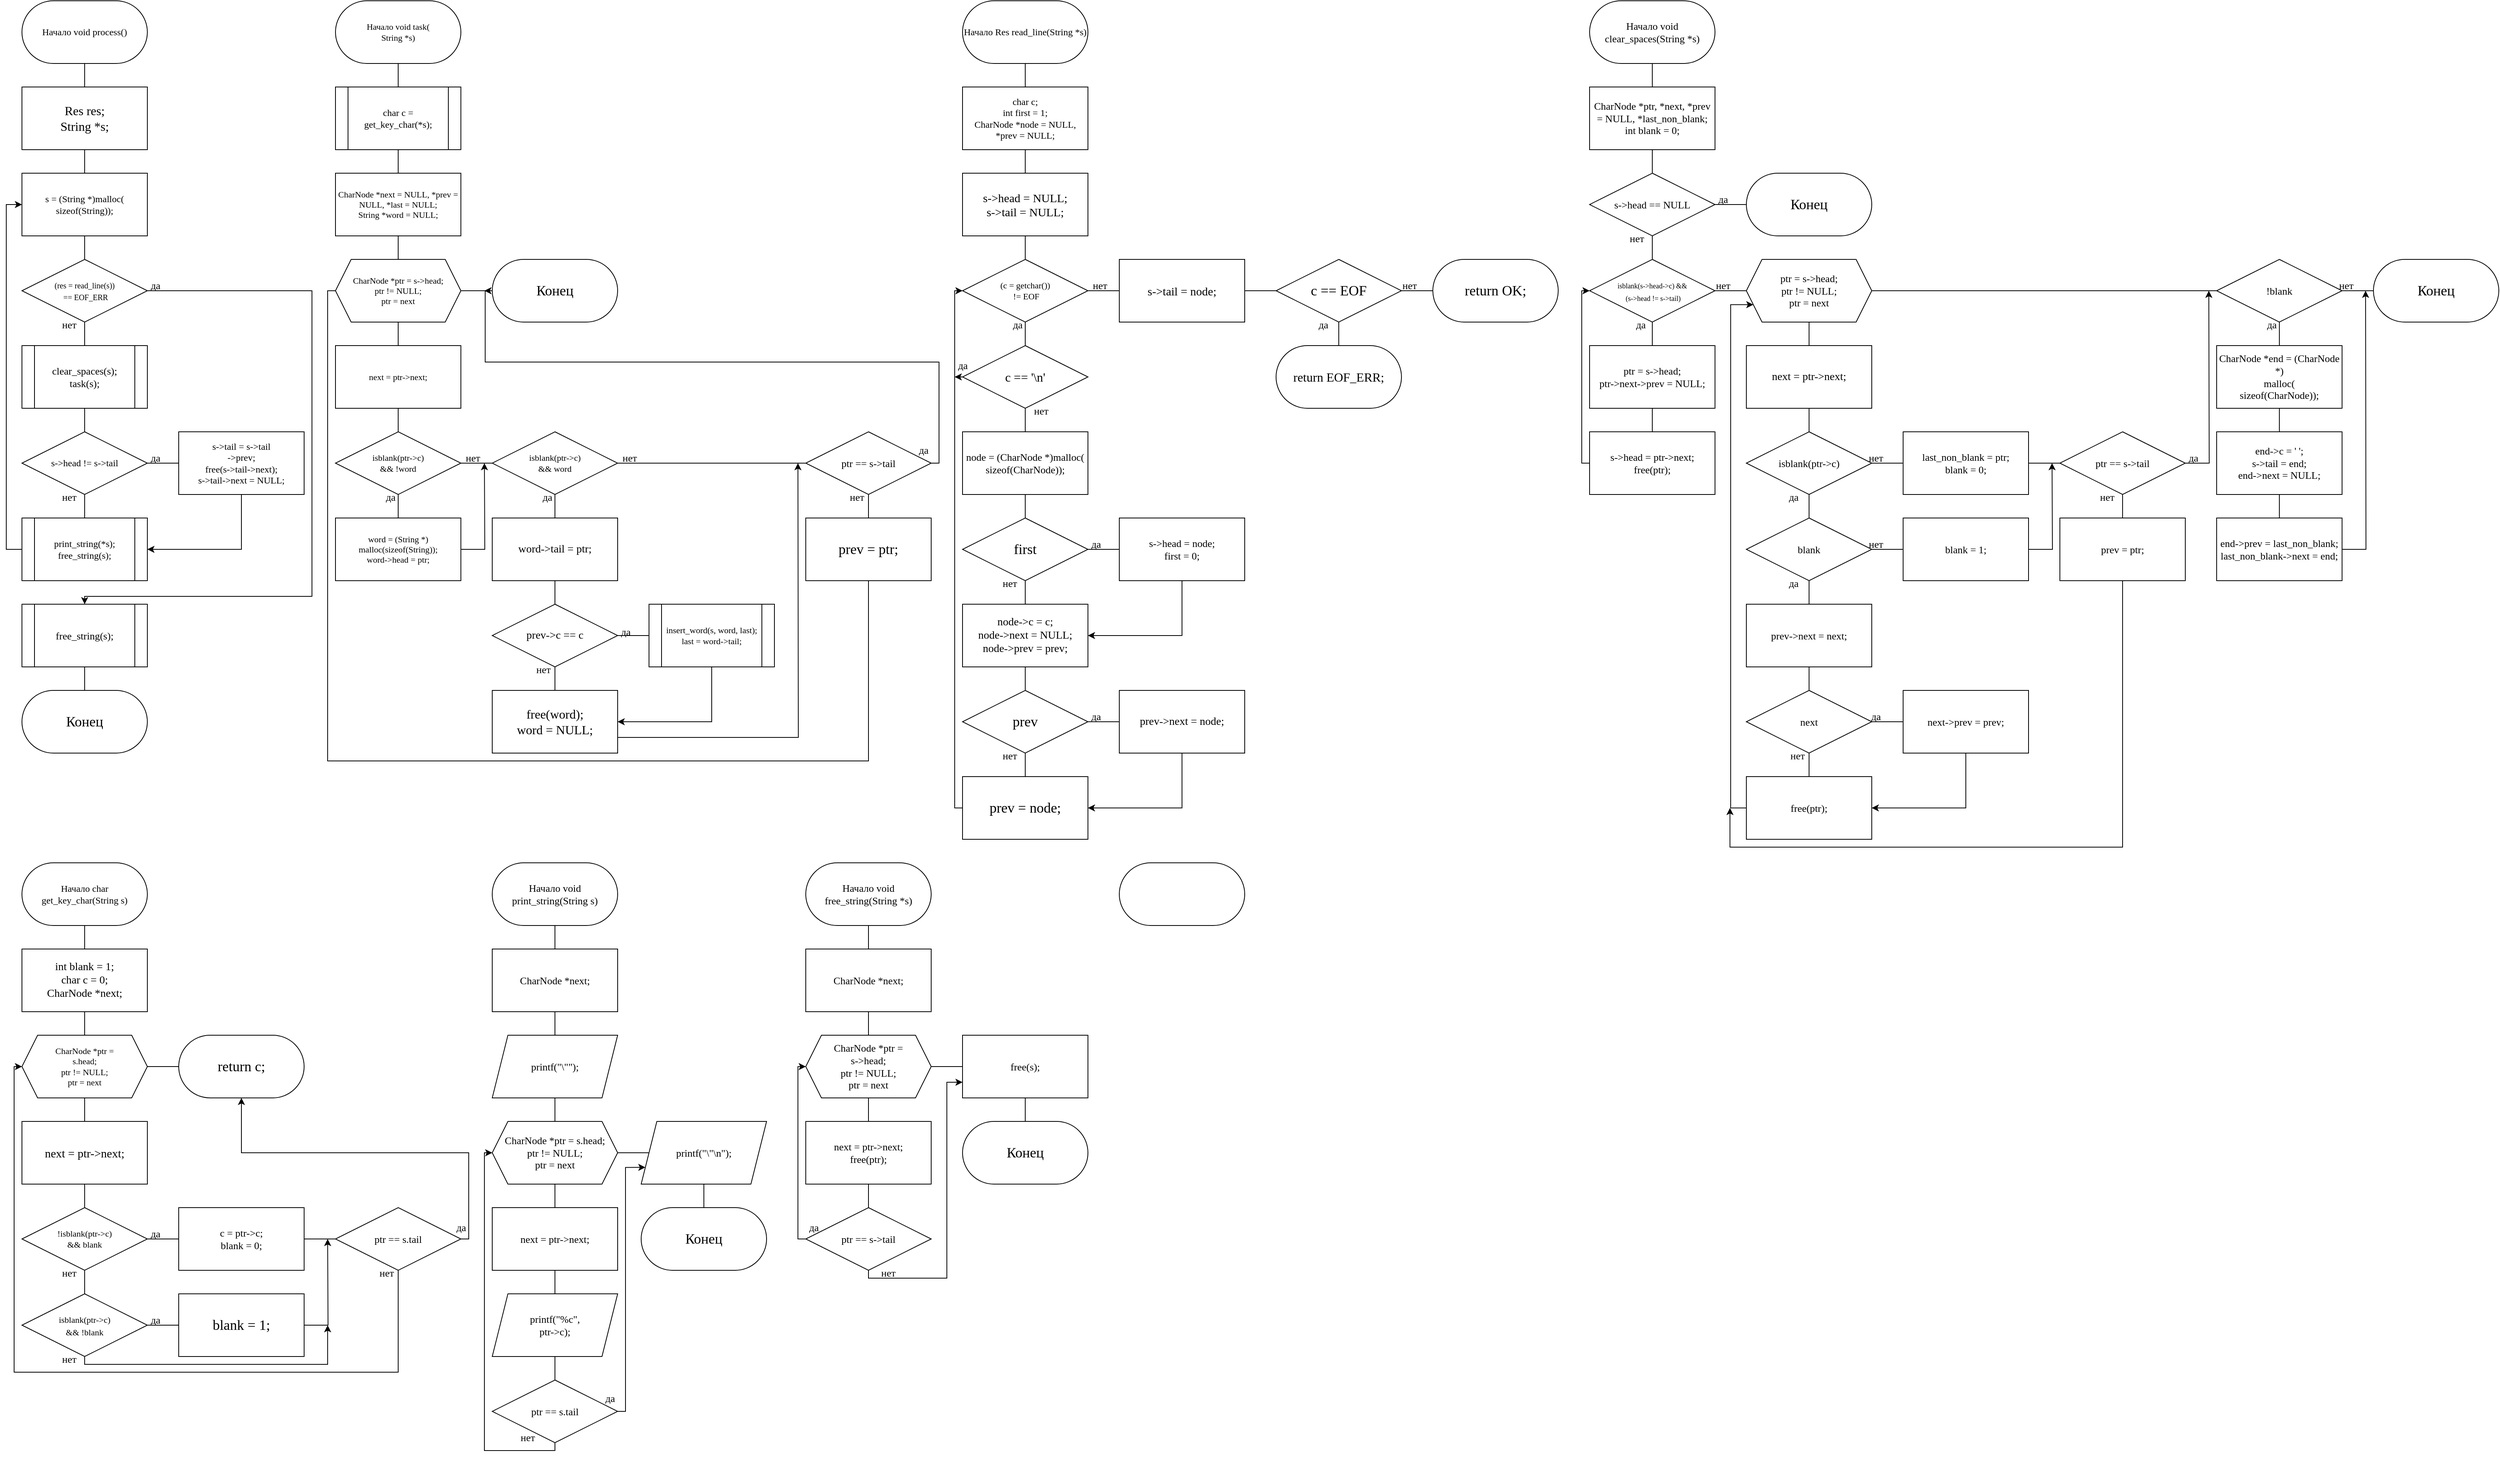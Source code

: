 <mxfile version="26.0.11">
  <diagram name="Страница — 1" id="3nzdwioMNdU5bhjPpn4M">
    <mxGraphModel dx="753" dy="904" grid="1" gridSize="10" guides="1" tooltips="1" connect="1" arrows="1" fold="1" page="1" pageScale="1" pageWidth="3300" pageHeight="2339" math="0" shadow="0">
      <root>
        <mxCell id="0" />
        <mxCell id="1" parent="0" />
        <mxCell id="YGld60m3BobG-WvfS-7C-3" style="edgeStyle=orthogonalEdgeStyle;rounded=0;orthogonalLoop=1;jettySize=auto;html=1;exitX=0.5;exitY=1;exitDx=0;exitDy=0;entryX=0.5;entryY=0;entryDx=0;entryDy=0;endArrow=none;startFill=0;" edge="1" parent="1" source="XzOcoUJZ9QDszm1NcNFP-1" target="XzOcoUJZ9QDszm1NcNFP-2">
          <mxGeometry relative="1" as="geometry" />
        </mxCell>
        <mxCell id="XzOcoUJZ9QDszm1NcNFP-1" value="&lt;font face=&quot;Lucida Console&quot;&gt;Начало void process()&lt;/font&gt;" style="rounded=1;whiteSpace=wrap;html=1;arcSize=50;" parent="1" vertex="1">
          <mxGeometry x="40" y="40" width="160" height="80" as="geometry" />
        </mxCell>
        <mxCell id="YGld60m3BobG-WvfS-7C-4" style="edgeStyle=orthogonalEdgeStyle;shape=connector;rounded=0;orthogonalLoop=1;jettySize=auto;html=1;exitX=0.5;exitY=1;exitDx=0;exitDy=0;entryX=0.5;entryY=0;entryDx=0;entryDy=0;strokeColor=default;align=center;verticalAlign=middle;fontFamily=Helvetica;fontSize=11;fontColor=default;labelBackgroundColor=default;startFill=0;endArrow=none;" edge="1" parent="1" source="XzOcoUJZ9QDszm1NcNFP-2" target="XzOcoUJZ9QDszm1NcNFP-3">
          <mxGeometry relative="1" as="geometry" />
        </mxCell>
        <mxCell id="XzOcoUJZ9QDszm1NcNFP-2" value="&lt;font style=&quot;font-size: 16px;&quot; face=&quot;Lucida Console&quot;&gt;Res res;&lt;/font&gt;&lt;div&gt;&lt;font style=&quot;font-size: 16px;&quot; face=&quot;Lucida Console&quot;&gt;String *s;&lt;/font&gt;&lt;/div&gt;" style="rounded=0;whiteSpace=wrap;html=1;strokeColor=default;align=center;verticalAlign=middle;arcSize=50;fontFamily=Helvetica;fontSize=12;fontColor=default;fillColor=default;" parent="1" vertex="1">
          <mxGeometry x="40" y="150" width="160" height="80" as="geometry" />
        </mxCell>
        <mxCell id="YGld60m3BobG-WvfS-7C-5" style="edgeStyle=orthogonalEdgeStyle;shape=connector;rounded=0;orthogonalLoop=1;jettySize=auto;html=1;exitX=0.5;exitY=1;exitDx=0;exitDy=0;entryX=0.5;entryY=0;entryDx=0;entryDy=0;strokeColor=default;align=center;verticalAlign=middle;fontFamily=Helvetica;fontSize=11;fontColor=default;labelBackgroundColor=default;startFill=0;endArrow=none;" edge="1" parent="1" source="XzOcoUJZ9QDszm1NcNFP-3" target="XzOcoUJZ9QDszm1NcNFP-4">
          <mxGeometry relative="1" as="geometry" />
        </mxCell>
        <mxCell id="XzOcoUJZ9QDszm1NcNFP-3" value="&lt;font face=&quot;Lucida Console&quot;&gt;s = (String *)malloc(&lt;br&gt;sizeof(String));&lt;/font&gt;" style="rounded=0;whiteSpace=wrap;html=1;strokeColor=default;align=center;verticalAlign=middle;arcSize=50;fontFamily=Helvetica;fontSize=12;fontColor=default;fillColor=default;" parent="1" vertex="1">
          <mxGeometry x="40" y="260" width="160" height="80" as="geometry" />
        </mxCell>
        <mxCell id="YGld60m3BobG-WvfS-7C-6" style="edgeStyle=orthogonalEdgeStyle;shape=connector;rounded=0;orthogonalLoop=1;jettySize=auto;html=1;exitX=0.5;exitY=1;exitDx=0;exitDy=0;entryX=0.5;entryY=0;entryDx=0;entryDy=0;strokeColor=default;align=center;verticalAlign=middle;fontFamily=Helvetica;fontSize=11;fontColor=default;labelBackgroundColor=default;startFill=0;endArrow=none;" edge="1" parent="1" source="XzOcoUJZ9QDszm1NcNFP-4" target="XzOcoUJZ9QDszm1NcNFP-6">
          <mxGeometry relative="1" as="geometry" />
        </mxCell>
        <mxCell id="YGld60m3BobG-WvfS-7C-13" style="edgeStyle=orthogonalEdgeStyle;shape=connector;rounded=0;orthogonalLoop=1;jettySize=auto;html=1;exitX=1;exitY=0.5;exitDx=0;exitDy=0;entryX=0.5;entryY=0;entryDx=0;entryDy=0;strokeColor=default;align=center;verticalAlign=middle;fontFamily=Helvetica;fontSize=11;fontColor=default;labelBackgroundColor=default;startFill=0;endArrow=classic;endFill=1;" edge="1" parent="1" source="XzOcoUJZ9QDszm1NcNFP-4" target="YGld60m3BobG-WvfS-7C-1">
          <mxGeometry relative="1" as="geometry">
            <Array as="points">
              <mxPoint x="410" y="410" />
              <mxPoint x="410" y="800" />
              <mxPoint x="120" y="800" />
            </Array>
          </mxGeometry>
        </mxCell>
        <mxCell id="XzOcoUJZ9QDszm1NcNFP-4" value="&lt;font style=&quot;font-size: 10px;&quot; face=&quot;Lucida Console&quot;&gt;(res = read_line(s))&lt;br&gt;&amp;nbsp;== EOF_ERR&lt;/font&gt;" style="rhombus;whiteSpace=wrap;html=1;rounded=0;strokeColor=default;align=center;verticalAlign=middle;arcSize=50;fontFamily=Helvetica;fontSize=12;fontColor=default;fillColor=default;" parent="1" vertex="1">
          <mxGeometry x="40" y="370" width="160" height="80" as="geometry" />
        </mxCell>
        <mxCell id="YGld60m3BobG-WvfS-7C-7" style="edgeStyle=orthogonalEdgeStyle;shape=connector;rounded=0;orthogonalLoop=1;jettySize=auto;html=1;exitX=0.5;exitY=1;exitDx=0;exitDy=0;entryX=0.5;entryY=0;entryDx=0;entryDy=0;strokeColor=default;align=center;verticalAlign=middle;fontFamily=Helvetica;fontSize=11;fontColor=default;labelBackgroundColor=default;startFill=0;endArrow=none;" edge="1" parent="1" source="XzOcoUJZ9QDszm1NcNFP-6" target="XzOcoUJZ9QDszm1NcNFP-7">
          <mxGeometry relative="1" as="geometry" />
        </mxCell>
        <mxCell id="XzOcoUJZ9QDszm1NcNFP-6" value="&lt;font style=&quot;font-size: 13px;&quot; face=&quot;Lucida Console&quot;&gt;clear_spaces(s);&lt;br&gt;task(s);&lt;/font&gt;" style="shape=process;whiteSpace=wrap;html=1;backgroundOutline=1;rounded=0;strokeColor=default;align=center;verticalAlign=middle;arcSize=50;fontFamily=Helvetica;fontSize=12;fontColor=default;fillColor=default;" parent="1" vertex="1">
          <mxGeometry x="40" y="480" width="160" height="80" as="geometry" />
        </mxCell>
        <mxCell id="YGld60m3BobG-WvfS-7C-8" style="edgeStyle=orthogonalEdgeStyle;shape=connector;rounded=0;orthogonalLoop=1;jettySize=auto;html=1;exitX=1;exitY=0.5;exitDx=0;exitDy=0;entryX=0;entryY=0.5;entryDx=0;entryDy=0;strokeColor=default;align=center;verticalAlign=middle;fontFamily=Helvetica;fontSize=11;fontColor=default;labelBackgroundColor=default;startFill=0;endArrow=none;" edge="1" parent="1" source="XzOcoUJZ9QDszm1NcNFP-7" target="XzOcoUJZ9QDszm1NcNFP-8">
          <mxGeometry relative="1" as="geometry" />
        </mxCell>
        <mxCell id="YGld60m3BobG-WvfS-7C-9" style="edgeStyle=orthogonalEdgeStyle;shape=connector;rounded=0;orthogonalLoop=1;jettySize=auto;html=1;exitX=0.5;exitY=1;exitDx=0;exitDy=0;entryX=0.5;entryY=0;entryDx=0;entryDy=0;strokeColor=default;align=center;verticalAlign=middle;fontFamily=Helvetica;fontSize=11;fontColor=default;labelBackgroundColor=default;startFill=0;endArrow=none;" edge="1" parent="1" source="XzOcoUJZ9QDszm1NcNFP-7" target="XzOcoUJZ9QDszm1NcNFP-9">
          <mxGeometry relative="1" as="geometry" />
        </mxCell>
        <mxCell id="XzOcoUJZ9QDszm1NcNFP-7" value="&lt;font face=&quot;Lucida Console&quot;&gt;s-&amp;gt;head != s-&amp;gt;tail&lt;/font&gt;" style="rhombus;whiteSpace=wrap;html=1;rounded=0;strokeColor=default;align=center;verticalAlign=middle;arcSize=50;fontFamily=Helvetica;fontSize=12;fontColor=default;fillColor=default;" parent="1" vertex="1">
          <mxGeometry x="40" y="590" width="160" height="80" as="geometry" />
        </mxCell>
        <mxCell id="YGld60m3BobG-WvfS-7C-14" style="edgeStyle=orthogonalEdgeStyle;shape=connector;rounded=0;orthogonalLoop=1;jettySize=auto;html=1;exitX=0.5;exitY=1;exitDx=0;exitDy=0;entryX=1;entryY=0.5;entryDx=0;entryDy=0;strokeColor=default;align=center;verticalAlign=middle;fontFamily=Helvetica;fontSize=11;fontColor=default;labelBackgroundColor=default;startFill=0;endArrow=classic;endFill=1;" edge="1" parent="1" source="XzOcoUJZ9QDszm1NcNFP-8" target="XzOcoUJZ9QDszm1NcNFP-9">
          <mxGeometry relative="1" as="geometry" />
        </mxCell>
        <mxCell id="XzOcoUJZ9QDszm1NcNFP-8" value="&lt;font face=&quot;Lucida Console&quot;&gt;s-&amp;gt;tail = s-&amp;gt;tail&lt;br&gt;-&amp;gt;prev;&lt;br&gt;free(s-&amp;gt;tail-&amp;gt;next);&lt;br&gt;s-&amp;gt;tail-&amp;gt;next = NULL;&lt;/font&gt;" style="rounded=0;whiteSpace=wrap;html=1;strokeColor=default;align=center;verticalAlign=middle;arcSize=50;fontFamily=Helvetica;fontSize=12;fontColor=default;fillColor=default;" parent="1" vertex="1">
          <mxGeometry x="240" y="590" width="160" height="80" as="geometry" />
        </mxCell>
        <mxCell id="YGld60m3BobG-WvfS-7C-12" style="edgeStyle=orthogonalEdgeStyle;shape=connector;rounded=0;orthogonalLoop=1;jettySize=auto;html=1;exitX=0;exitY=0.5;exitDx=0;exitDy=0;entryX=0;entryY=0.5;entryDx=0;entryDy=0;strokeColor=default;align=center;verticalAlign=middle;fontFamily=Helvetica;fontSize=11;fontColor=default;labelBackgroundColor=default;startFill=0;endArrow=classic;endFill=1;" edge="1" parent="1" source="XzOcoUJZ9QDszm1NcNFP-9" target="XzOcoUJZ9QDszm1NcNFP-3">
          <mxGeometry relative="1" as="geometry" />
        </mxCell>
        <mxCell id="XzOcoUJZ9QDszm1NcNFP-9" value="&lt;font face=&quot;Lucida Console&quot;&gt;print_string(*s);&lt;br&gt;free_string(s);&lt;/font&gt;" style="shape=process;whiteSpace=wrap;html=1;backgroundOutline=1;rounded=0;strokeColor=default;align=center;verticalAlign=middle;arcSize=50;fontFamily=Helvetica;fontSize=12;fontColor=default;fillColor=default;" parent="1" vertex="1">
          <mxGeometry x="40" y="700" width="160" height="80" as="geometry" />
        </mxCell>
        <mxCell id="YGld60m3BobG-WvfS-7C-11" style="edgeStyle=orthogonalEdgeStyle;shape=connector;rounded=0;orthogonalLoop=1;jettySize=auto;html=1;exitX=0.5;exitY=1;exitDx=0;exitDy=0;entryX=0.5;entryY=0;entryDx=0;entryDy=0;strokeColor=default;align=center;verticalAlign=middle;fontFamily=Helvetica;fontSize=11;fontColor=default;labelBackgroundColor=default;startFill=0;endArrow=none;" edge="1" parent="1" source="YGld60m3BobG-WvfS-7C-1" target="YGld60m3BobG-WvfS-7C-2">
          <mxGeometry relative="1" as="geometry" />
        </mxCell>
        <mxCell id="YGld60m3BobG-WvfS-7C-1" value="&lt;font style=&quot;font-size: 13px;&quot; face=&quot;Lucida Console&quot;&gt;free_string(s);&lt;/font&gt;" style="shape=process;whiteSpace=wrap;html=1;backgroundOutline=1;" vertex="1" parent="1">
          <mxGeometry x="40" y="810" width="160" height="80" as="geometry" />
        </mxCell>
        <mxCell id="YGld60m3BobG-WvfS-7C-2" value="&lt;font style=&quot;font-size: 18px;&quot; face=&quot;Lucida Console&quot;&gt;Конец&lt;/font&gt;" style="rounded=1;whiteSpace=wrap;html=1;arcSize=50;" vertex="1" parent="1">
          <mxGeometry x="40" y="920" width="160" height="80" as="geometry" />
        </mxCell>
        <mxCell id="YGld60m3BobG-WvfS-7C-30" style="edgeStyle=orthogonalEdgeStyle;shape=connector;rounded=0;orthogonalLoop=1;jettySize=auto;html=1;exitX=0.5;exitY=1;exitDx=0;exitDy=0;entryX=0.5;entryY=0;entryDx=0;entryDy=0;strokeColor=default;align=center;verticalAlign=middle;fontFamily=Helvetica;fontSize=11;fontColor=default;labelBackgroundColor=default;startFill=0;endArrow=none;" edge="1" parent="1" source="YGld60m3BobG-WvfS-7C-15" target="YGld60m3BobG-WvfS-7C-17">
          <mxGeometry relative="1" as="geometry" />
        </mxCell>
        <mxCell id="YGld60m3BobG-WvfS-7C-15" value="&lt;font face=&quot;Lucida Console&quot;&gt;Начало void task(&lt;br&gt;String *s)&lt;/font&gt;" style="rounded=1;whiteSpace=wrap;html=1;fontFamily=Helvetica;fontSize=11;fontColor=default;labelBackgroundColor=default;arcSize=50;" vertex="1" parent="1">
          <mxGeometry x="440" y="40" width="160" height="80" as="geometry" />
        </mxCell>
        <mxCell id="YGld60m3BobG-WvfS-7C-31" style="edgeStyle=orthogonalEdgeStyle;shape=connector;rounded=0;orthogonalLoop=1;jettySize=auto;html=1;exitX=0.5;exitY=1;exitDx=0;exitDy=0;entryX=0.5;entryY=0;entryDx=0;entryDy=0;strokeColor=default;align=center;verticalAlign=middle;fontFamily=Helvetica;fontSize=11;fontColor=default;labelBackgroundColor=default;startFill=0;endArrow=none;" edge="1" parent="1" source="YGld60m3BobG-WvfS-7C-17" target="YGld60m3BobG-WvfS-7C-18">
          <mxGeometry relative="1" as="geometry" />
        </mxCell>
        <mxCell id="YGld60m3BobG-WvfS-7C-17" value="&lt;font face=&quot;Lucida Console&quot;&gt;char c = get_key_char(*s);&lt;/font&gt;" style="shape=process;whiteSpace=wrap;html=1;backgroundOutline=1;" vertex="1" parent="1">
          <mxGeometry x="440" y="150" width="160" height="80" as="geometry" />
        </mxCell>
        <mxCell id="YGld60m3BobG-WvfS-7C-32" style="edgeStyle=orthogonalEdgeStyle;shape=connector;rounded=0;orthogonalLoop=1;jettySize=auto;html=1;exitX=0.5;exitY=1;exitDx=0;exitDy=0;entryX=0.5;entryY=0;entryDx=0;entryDy=0;strokeColor=default;align=center;verticalAlign=middle;fontFamily=Helvetica;fontSize=11;fontColor=default;labelBackgroundColor=default;startFill=0;endArrow=none;" edge="1" parent="1" source="YGld60m3BobG-WvfS-7C-18" target="YGld60m3BobG-WvfS-7C-19">
          <mxGeometry relative="1" as="geometry" />
        </mxCell>
        <mxCell id="YGld60m3BobG-WvfS-7C-18" value="&lt;font face=&quot;Lucida Console&quot;&gt;CharNode *next = NULL, *prev = NULL, *last = NULL;&lt;/font&gt;&lt;div&gt;&lt;font face=&quot;Lucida Console&quot;&gt;String *word = NULL;&lt;/font&gt;&lt;/div&gt;" style="rounded=0;whiteSpace=wrap;html=1;fontFamily=Helvetica;fontSize=11;fontColor=default;labelBackgroundColor=none;" vertex="1" parent="1">
          <mxGeometry x="440" y="260" width="160" height="80" as="geometry" />
        </mxCell>
        <mxCell id="YGld60m3BobG-WvfS-7C-33" style="edgeStyle=orthogonalEdgeStyle;shape=connector;rounded=0;orthogonalLoop=1;jettySize=auto;html=1;exitX=0.5;exitY=1;exitDx=0;exitDy=0;entryX=0.5;entryY=0;entryDx=0;entryDy=0;strokeColor=default;align=center;verticalAlign=middle;fontFamily=Helvetica;fontSize=11;fontColor=default;labelBackgroundColor=default;startFill=0;endArrow=none;" edge="1" parent="1" source="YGld60m3BobG-WvfS-7C-19" target="YGld60m3BobG-WvfS-7C-20">
          <mxGeometry relative="1" as="geometry" />
        </mxCell>
        <mxCell id="YGld60m3BobG-WvfS-7C-46" style="edgeStyle=orthogonalEdgeStyle;shape=connector;rounded=0;orthogonalLoop=1;jettySize=auto;html=1;exitX=1;exitY=0.5;exitDx=0;exitDy=0;entryX=0;entryY=0.5;entryDx=0;entryDy=0;strokeColor=default;align=center;verticalAlign=middle;fontFamily=Helvetica;fontSize=11;fontColor=default;labelBackgroundColor=default;startFill=0;endArrow=none;" edge="1" parent="1" source="YGld60m3BobG-WvfS-7C-19" target="YGld60m3BobG-WvfS-7C-45">
          <mxGeometry relative="1" as="geometry" />
        </mxCell>
        <mxCell id="YGld60m3BobG-WvfS-7C-19" value="&lt;font face=&quot;Lucida Console&quot;&gt;CharNode *ptr = s-&amp;gt;head;&lt;br&gt;ptr != NULL;&lt;br&gt;ptr = next&lt;/font&gt;" style="shape=hexagon;perimeter=hexagonPerimeter2;whiteSpace=wrap;html=1;fixedSize=1;fontFamily=Helvetica;fontSize=11;fontColor=default;labelBackgroundColor=none;" vertex="1" parent="1">
          <mxGeometry x="440" y="370" width="160" height="80" as="geometry" />
        </mxCell>
        <mxCell id="YGld60m3BobG-WvfS-7C-34" style="edgeStyle=orthogonalEdgeStyle;shape=connector;rounded=0;orthogonalLoop=1;jettySize=auto;html=1;exitX=0.5;exitY=1;exitDx=0;exitDy=0;entryX=0.5;entryY=0;entryDx=0;entryDy=0;strokeColor=default;align=center;verticalAlign=middle;fontFamily=Helvetica;fontSize=11;fontColor=default;labelBackgroundColor=default;startFill=0;endArrow=none;" edge="1" parent="1" source="YGld60m3BobG-WvfS-7C-20" target="YGld60m3BobG-WvfS-7C-21">
          <mxGeometry relative="1" as="geometry" />
        </mxCell>
        <mxCell id="YGld60m3BobG-WvfS-7C-20" value="&lt;font face=&quot;Lucida Console&quot;&gt;next = ptr-&amp;gt;next;&lt;/font&gt;" style="rounded=0;whiteSpace=wrap;html=1;fontFamily=Helvetica;fontSize=11;fontColor=default;labelBackgroundColor=default;" vertex="1" parent="1">
          <mxGeometry x="440" y="480" width="160" height="80" as="geometry" />
        </mxCell>
        <mxCell id="YGld60m3BobG-WvfS-7C-35" style="edgeStyle=orthogonalEdgeStyle;shape=connector;rounded=0;orthogonalLoop=1;jettySize=auto;html=1;exitX=0.5;exitY=1;exitDx=0;exitDy=0;entryX=0.5;entryY=0;entryDx=0;entryDy=0;strokeColor=default;align=center;verticalAlign=middle;fontFamily=Helvetica;fontSize=11;fontColor=default;labelBackgroundColor=default;startFill=0;endArrow=none;" edge="1" parent="1" source="YGld60m3BobG-WvfS-7C-21" target="YGld60m3BobG-WvfS-7C-22">
          <mxGeometry relative="1" as="geometry" />
        </mxCell>
        <mxCell id="YGld60m3BobG-WvfS-7C-36" style="edgeStyle=orthogonalEdgeStyle;shape=connector;rounded=0;orthogonalLoop=1;jettySize=auto;html=1;exitX=1;exitY=0.5;exitDx=0;exitDy=0;entryX=0;entryY=0.5;entryDx=0;entryDy=0;strokeColor=default;align=center;verticalAlign=middle;fontFamily=Helvetica;fontSize=11;fontColor=default;labelBackgroundColor=default;startFill=0;endArrow=none;" edge="1" parent="1" source="YGld60m3BobG-WvfS-7C-21" target="YGld60m3BobG-WvfS-7C-23">
          <mxGeometry relative="1" as="geometry" />
        </mxCell>
        <mxCell id="YGld60m3BobG-WvfS-7C-21" value="&lt;font face=&quot;Lucida Console&quot;&gt;isblank(ptr-&amp;gt;c) &lt;br&gt;&amp;amp;&amp;amp; !word&lt;/font&gt;" style="rhombus;whiteSpace=wrap;html=1;fontFamily=Helvetica;fontSize=11;fontColor=default;labelBackgroundColor=none;" vertex="1" parent="1">
          <mxGeometry x="440" y="590" width="160" height="80" as="geometry" />
        </mxCell>
        <mxCell id="YGld60m3BobG-WvfS-7C-37" style="edgeStyle=orthogonalEdgeStyle;shape=connector;rounded=0;orthogonalLoop=1;jettySize=auto;html=1;exitX=1;exitY=0.5;exitDx=0;exitDy=0;strokeColor=default;align=center;verticalAlign=middle;fontFamily=Helvetica;fontSize=11;fontColor=default;labelBackgroundColor=default;startFill=0;endArrow=classic;endFill=1;" edge="1" parent="1" source="YGld60m3BobG-WvfS-7C-22">
          <mxGeometry relative="1" as="geometry">
            <mxPoint x="630" y="630.0" as="targetPoint" />
          </mxGeometry>
        </mxCell>
        <mxCell id="YGld60m3BobG-WvfS-7C-22" value="&lt;div&gt;&lt;font&gt;&lt;font face=&quot;Lucida Console&quot; style=&quot;&quot;&gt;word = (String *)&lt;br&gt;malloc(sizeof(String));&lt;br&gt;&lt;/font&gt;&lt;span style=&quot;font-family: &amp;quot;Lucida Console&amp;quot;; color: light-dark(rgb(0, 0, 0), rgb(255, 255, 255));&quot;&gt;word-&amp;gt;head = ptr;&lt;/span&gt;&lt;/font&gt;&lt;/div&gt;" style="rounded=0;whiteSpace=wrap;html=1;fontFamily=Helvetica;fontSize=11;fontColor=default;labelBackgroundColor=none;" vertex="1" parent="1">
          <mxGeometry x="440" y="700" width="160" height="80" as="geometry" />
        </mxCell>
        <mxCell id="YGld60m3BobG-WvfS-7C-38" style="edgeStyle=orthogonalEdgeStyle;shape=connector;rounded=0;orthogonalLoop=1;jettySize=auto;html=1;exitX=0.5;exitY=1;exitDx=0;exitDy=0;entryX=0.5;entryY=0;entryDx=0;entryDy=0;strokeColor=default;align=center;verticalAlign=middle;fontFamily=Helvetica;fontSize=11;fontColor=default;labelBackgroundColor=default;startFill=0;endArrow=none;" edge="1" parent="1" source="YGld60m3BobG-WvfS-7C-23" target="YGld60m3BobG-WvfS-7C-24">
          <mxGeometry relative="1" as="geometry" />
        </mxCell>
        <mxCell id="YGld60m3BobG-WvfS-7C-43" style="edgeStyle=orthogonalEdgeStyle;shape=connector;rounded=0;orthogonalLoop=1;jettySize=auto;html=1;exitX=1;exitY=0.5;exitDx=0;exitDy=0;entryX=0;entryY=0.5;entryDx=0;entryDy=0;strokeColor=default;align=center;verticalAlign=middle;fontFamily=Helvetica;fontSize=11;fontColor=default;labelBackgroundColor=default;startFill=0;endArrow=none;" edge="1" parent="1" source="YGld60m3BobG-WvfS-7C-23" target="YGld60m3BobG-WvfS-7C-28">
          <mxGeometry relative="1" as="geometry" />
        </mxCell>
        <mxCell id="YGld60m3BobG-WvfS-7C-23" value="&lt;font face=&quot;Lucida Console&quot;&gt;isblank(ptr-&amp;gt;c) &lt;br&gt;&amp;amp;&amp;amp; word&lt;/font&gt;" style="rhombus;whiteSpace=wrap;html=1;fontFamily=Helvetica;fontSize=11;fontColor=default;labelBackgroundColor=default;" vertex="1" parent="1">
          <mxGeometry x="640" y="590" width="160" height="80" as="geometry" />
        </mxCell>
        <mxCell id="YGld60m3BobG-WvfS-7C-39" style="edgeStyle=orthogonalEdgeStyle;shape=connector;rounded=0;orthogonalLoop=1;jettySize=auto;html=1;exitX=0.5;exitY=1;exitDx=0;exitDy=0;entryX=0.5;entryY=0;entryDx=0;entryDy=0;strokeColor=default;align=center;verticalAlign=middle;fontFamily=Helvetica;fontSize=11;fontColor=default;labelBackgroundColor=default;startFill=0;endArrow=none;" edge="1" parent="1" source="YGld60m3BobG-WvfS-7C-24" target="YGld60m3BobG-WvfS-7C-25">
          <mxGeometry relative="1" as="geometry" />
        </mxCell>
        <mxCell id="YGld60m3BobG-WvfS-7C-24" value="&lt;font style=&quot;font-size: 14px;&quot; face=&quot;Lucida Console&quot;&gt;word-&amp;gt;tail = ptr;&lt;/font&gt;" style="rounded=0;whiteSpace=wrap;html=1;fontFamily=Helvetica;fontSize=11;fontColor=default;labelBackgroundColor=default;" vertex="1" parent="1">
          <mxGeometry x="640" y="700" width="160" height="80" as="geometry" />
        </mxCell>
        <mxCell id="YGld60m3BobG-WvfS-7C-40" style="edgeStyle=orthogonalEdgeStyle;shape=connector;rounded=0;orthogonalLoop=1;jettySize=auto;html=1;exitX=1;exitY=0.5;exitDx=0;exitDy=0;entryX=0;entryY=0.5;entryDx=0;entryDy=0;strokeColor=default;align=center;verticalAlign=middle;fontFamily=Helvetica;fontSize=11;fontColor=default;labelBackgroundColor=default;startFill=0;endArrow=none;" edge="1" parent="1" source="YGld60m3BobG-WvfS-7C-25" target="YGld60m3BobG-WvfS-7C-26">
          <mxGeometry relative="1" as="geometry" />
        </mxCell>
        <mxCell id="YGld60m3BobG-WvfS-7C-42" style="edgeStyle=orthogonalEdgeStyle;shape=connector;rounded=0;orthogonalLoop=1;jettySize=auto;html=1;exitX=0.5;exitY=1;exitDx=0;exitDy=0;entryX=0.5;entryY=0;entryDx=0;entryDy=0;strokeColor=default;align=center;verticalAlign=middle;fontFamily=Helvetica;fontSize=11;fontColor=default;labelBackgroundColor=default;startFill=0;endArrow=none;" edge="1" parent="1" source="YGld60m3BobG-WvfS-7C-25" target="YGld60m3BobG-WvfS-7C-27">
          <mxGeometry relative="1" as="geometry" />
        </mxCell>
        <mxCell id="YGld60m3BobG-WvfS-7C-25" value="&lt;font style=&quot;font-size: 14px;&quot; face=&quot;Lucida Console&quot;&gt;prev-&amp;gt;c == c&lt;/font&gt;" style="rhombus;whiteSpace=wrap;html=1;fontFamily=Helvetica;fontSize=11;fontColor=default;labelBackgroundColor=default;" vertex="1" parent="1">
          <mxGeometry x="640" y="810" width="160" height="80" as="geometry" />
        </mxCell>
        <mxCell id="YGld60m3BobG-WvfS-7C-41" style="edgeStyle=orthogonalEdgeStyle;shape=connector;rounded=0;orthogonalLoop=1;jettySize=auto;html=1;exitX=0.5;exitY=1;exitDx=0;exitDy=0;entryX=1;entryY=0.5;entryDx=0;entryDy=0;strokeColor=default;align=center;verticalAlign=middle;fontFamily=Helvetica;fontSize=11;fontColor=default;labelBackgroundColor=default;startFill=0;endArrow=classic;endFill=1;" edge="1" parent="1" source="YGld60m3BobG-WvfS-7C-26" target="YGld60m3BobG-WvfS-7C-27">
          <mxGeometry relative="1" as="geometry" />
        </mxCell>
        <mxCell id="YGld60m3BobG-WvfS-7C-26" value="&lt;font face=&quot;Lucida Console&quot;&gt;insert_word(s, word, last);&lt;br&gt;last = word-&amp;gt;tail;&lt;/font&gt;" style="shape=process;whiteSpace=wrap;html=1;backgroundOutline=1;fontFamily=Helvetica;fontSize=11;fontColor=default;labelBackgroundColor=none;" vertex="1" parent="1">
          <mxGeometry x="840" y="810" width="160" height="80" as="geometry" />
        </mxCell>
        <mxCell id="YGld60m3BobG-WvfS-7C-44" style="edgeStyle=orthogonalEdgeStyle;shape=connector;rounded=0;orthogonalLoop=1;jettySize=auto;html=1;exitX=1;exitY=0.75;exitDx=0;exitDy=0;strokeColor=default;align=center;verticalAlign=middle;fontFamily=Helvetica;fontSize=11;fontColor=default;labelBackgroundColor=default;startFill=0;endArrow=classic;endFill=1;" edge="1" parent="1" source="YGld60m3BobG-WvfS-7C-27">
          <mxGeometry relative="1" as="geometry">
            <mxPoint x="1030" y="630" as="targetPoint" />
          </mxGeometry>
        </mxCell>
        <mxCell id="YGld60m3BobG-WvfS-7C-27" value="&lt;font style=&quot;font-size: 16px;&quot; face=&quot;Lucida Console&quot;&gt;free(word);&lt;br&gt;word = NULL;&lt;/font&gt;" style="rounded=0;whiteSpace=wrap;html=1;fontFamily=Helvetica;fontSize=11;fontColor=default;labelBackgroundColor=default;" vertex="1" parent="1">
          <mxGeometry x="640" y="920" width="160" height="80" as="geometry" />
        </mxCell>
        <mxCell id="YGld60m3BobG-WvfS-7C-47" style="edgeStyle=orthogonalEdgeStyle;shape=connector;rounded=0;orthogonalLoop=1;jettySize=auto;html=1;exitX=0.5;exitY=1;exitDx=0;exitDy=0;entryX=0.5;entryY=0;entryDx=0;entryDy=0;strokeColor=default;align=center;verticalAlign=middle;fontFamily=Helvetica;fontSize=11;fontColor=default;labelBackgroundColor=default;startFill=0;endArrow=none;" edge="1" parent="1" source="YGld60m3BobG-WvfS-7C-28" target="YGld60m3BobG-WvfS-7C-29">
          <mxGeometry relative="1" as="geometry" />
        </mxCell>
        <mxCell id="YGld60m3BobG-WvfS-7C-48" style="edgeStyle=orthogonalEdgeStyle;shape=connector;rounded=0;orthogonalLoop=1;jettySize=auto;html=1;exitX=1;exitY=0.5;exitDx=0;exitDy=0;strokeColor=default;align=center;verticalAlign=middle;fontFamily=Helvetica;fontSize=11;fontColor=default;labelBackgroundColor=default;startFill=0;endArrow=classic;endFill=1;" edge="1" parent="1" source="YGld60m3BobG-WvfS-7C-28">
          <mxGeometry relative="1" as="geometry">
            <mxPoint x="630" y="410" as="targetPoint" />
            <Array as="points">
              <mxPoint x="1210" y="630" />
              <mxPoint x="1210" y="501" />
              <mxPoint x="631" y="501" />
            </Array>
          </mxGeometry>
        </mxCell>
        <mxCell id="YGld60m3BobG-WvfS-7C-28" value="&lt;font style=&quot;font-size: 13px;&quot; face=&quot;Lucida Console&quot;&gt;ptr == s-&amp;gt;tail&lt;/font&gt;" style="rhombus;whiteSpace=wrap;html=1;fontFamily=Helvetica;fontSize=11;fontColor=default;labelBackgroundColor=default;" vertex="1" parent="1">
          <mxGeometry x="1040" y="590" width="160" height="80" as="geometry" />
        </mxCell>
        <mxCell id="YGld60m3BobG-WvfS-7C-49" style="edgeStyle=orthogonalEdgeStyle;shape=connector;rounded=0;orthogonalLoop=1;jettySize=auto;html=1;exitX=0.5;exitY=1;exitDx=0;exitDy=0;entryX=0;entryY=0.5;entryDx=0;entryDy=0;strokeColor=default;align=center;verticalAlign=middle;fontFamily=Helvetica;fontSize=11;fontColor=default;labelBackgroundColor=default;startFill=0;endArrow=none;" edge="1" parent="1" source="YGld60m3BobG-WvfS-7C-29" target="YGld60m3BobG-WvfS-7C-19">
          <mxGeometry relative="1" as="geometry">
            <Array as="points">
              <mxPoint x="1120" y="1010" />
              <mxPoint x="430" y="1010" />
              <mxPoint x="430" y="410" />
            </Array>
          </mxGeometry>
        </mxCell>
        <mxCell id="YGld60m3BobG-WvfS-7C-29" value="&lt;font style=&quot;font-size: 18px;&quot; face=&quot;Lucida Console&quot;&gt;prev = ptr;&lt;/font&gt;" style="rounded=0;whiteSpace=wrap;html=1;fontFamily=Helvetica;fontSize=11;fontColor=default;labelBackgroundColor=default;" vertex="1" parent="1">
          <mxGeometry x="1040" y="700" width="160" height="80" as="geometry" />
        </mxCell>
        <mxCell id="YGld60m3BobG-WvfS-7C-45" value="&lt;font style=&quot;font-size: 18px;&quot; face=&quot;Lucida Console&quot;&gt;Конец&lt;/font&gt;" style="rounded=1;whiteSpace=wrap;html=1;fontFamily=Helvetica;fontSize=11;fontColor=default;labelBackgroundColor=default;arcSize=50;" vertex="1" parent="1">
          <mxGeometry x="640" y="370" width="160" height="80" as="geometry" />
        </mxCell>
        <mxCell id="YGld60m3BobG-WvfS-7C-66" style="edgeStyle=orthogonalEdgeStyle;shape=connector;rounded=0;orthogonalLoop=1;jettySize=auto;html=1;exitX=0.5;exitY=1;exitDx=0;exitDy=0;entryX=0.5;entryY=0;entryDx=0;entryDy=0;strokeColor=default;align=center;verticalAlign=middle;fontFamily=Helvetica;fontSize=11;fontColor=default;labelBackgroundColor=default;startFill=0;endArrow=none;" edge="1" parent="1" source="YGld60m3BobG-WvfS-7C-50" target="YGld60m3BobG-WvfS-7C-51">
          <mxGeometry relative="1" as="geometry" />
        </mxCell>
        <mxCell id="YGld60m3BobG-WvfS-7C-50" value="&lt;font style=&quot;font-size: 12px;&quot; face=&quot;Lucida Console&quot;&gt;Начало Res read_line(String *s)&lt;/font&gt;" style="rounded=1;whiteSpace=wrap;html=1;fontFamily=Helvetica;fontSize=11;fontColor=default;labelBackgroundColor=none;arcSize=50;" vertex="1" parent="1">
          <mxGeometry x="1240" y="40" width="160" height="80" as="geometry" />
        </mxCell>
        <mxCell id="YGld60m3BobG-WvfS-7C-67" style="edgeStyle=orthogonalEdgeStyle;shape=connector;rounded=0;orthogonalLoop=1;jettySize=auto;html=1;exitX=0.5;exitY=1;exitDx=0;exitDy=0;entryX=0.5;entryY=0;entryDx=0;entryDy=0;strokeColor=default;align=center;verticalAlign=middle;fontFamily=Helvetica;fontSize=11;fontColor=default;labelBackgroundColor=default;startFill=0;endArrow=none;" edge="1" parent="1" source="YGld60m3BobG-WvfS-7C-51" target="YGld60m3BobG-WvfS-7C-52">
          <mxGeometry relative="1" as="geometry" />
        </mxCell>
        <mxCell id="YGld60m3BobG-WvfS-7C-51" value="&lt;div&gt;&lt;font style=&quot;font-size: 12px;&quot; face=&quot;Lucida Console&quot;&gt;char c;&lt;/font&gt;&lt;/div&gt;&lt;div&gt;&lt;font style=&quot;font-size: 12px;&quot; face=&quot;Lucida Console&quot;&gt;int first = 1;&lt;/font&gt;&lt;/div&gt;&lt;div&gt;&lt;font style=&quot;font-size: 12px;&quot; face=&quot;Lucida Console&quot;&gt;CharNode *node = NULL, *prev = NULL;&lt;/font&gt;&lt;/div&gt;" style="rounded=0;whiteSpace=wrap;html=1;fontFamily=Helvetica;fontSize=11;fontColor=default;labelBackgroundColor=default;" vertex="1" parent="1">
          <mxGeometry x="1240" y="150" width="160" height="80" as="geometry" />
        </mxCell>
        <mxCell id="YGld60m3BobG-WvfS-7C-68" style="edgeStyle=orthogonalEdgeStyle;shape=connector;rounded=0;orthogonalLoop=1;jettySize=auto;html=1;exitX=0.5;exitY=1;exitDx=0;exitDy=0;entryX=0.5;entryY=0;entryDx=0;entryDy=0;strokeColor=default;align=center;verticalAlign=middle;fontFamily=Helvetica;fontSize=11;fontColor=default;labelBackgroundColor=default;startFill=0;endArrow=none;" edge="1" parent="1" source="YGld60m3BobG-WvfS-7C-52" target="YGld60m3BobG-WvfS-7C-53">
          <mxGeometry relative="1" as="geometry" />
        </mxCell>
        <mxCell id="YGld60m3BobG-WvfS-7C-52" value="&lt;font style=&quot;font-size: 15px;&quot; face=&quot;Lucida Console&quot;&gt;s-&amp;gt;head = NULL;&lt;br&gt;s-&amp;gt;tail = NULL;&lt;/font&gt;" style="rounded=0;whiteSpace=wrap;html=1;fontFamily=Helvetica;fontSize=11;fontColor=default;labelBackgroundColor=default;" vertex="1" parent="1">
          <mxGeometry x="1240" y="260" width="160" height="80" as="geometry" />
        </mxCell>
        <mxCell id="YGld60m3BobG-WvfS-7C-69" style="edgeStyle=orthogonalEdgeStyle;shape=connector;rounded=0;orthogonalLoop=1;jettySize=auto;html=1;exitX=0.5;exitY=1;exitDx=0;exitDy=0;entryX=0.5;entryY=0;entryDx=0;entryDy=0;strokeColor=default;align=center;verticalAlign=middle;fontFamily=Helvetica;fontSize=11;fontColor=default;labelBackgroundColor=default;startFill=0;endArrow=none;" edge="1" parent="1" source="YGld60m3BobG-WvfS-7C-53" target="YGld60m3BobG-WvfS-7C-54">
          <mxGeometry relative="1" as="geometry" />
        </mxCell>
        <mxCell id="YGld60m3BobG-WvfS-7C-80" style="edgeStyle=orthogonalEdgeStyle;shape=connector;rounded=0;orthogonalLoop=1;jettySize=auto;html=1;exitX=1;exitY=0.5;exitDx=0;exitDy=0;entryX=0;entryY=0.5;entryDx=0;entryDy=0;strokeColor=default;align=center;verticalAlign=middle;fontFamily=Helvetica;fontSize=11;fontColor=default;labelBackgroundColor=default;startFill=0;endArrow=none;" edge="1" parent="1" source="YGld60m3BobG-WvfS-7C-53" target="YGld60m3BobG-WvfS-7C-62">
          <mxGeometry relative="1" as="geometry" />
        </mxCell>
        <mxCell id="YGld60m3BobG-WvfS-7C-53" value="&lt;font face=&quot;Lucida Console&quot;&gt;(c = getchar())&lt;br&gt;&amp;nbsp;!= EOF&lt;/font&gt;" style="rhombus;whiteSpace=wrap;html=1;fontFamily=Helvetica;fontSize=11;fontColor=default;labelBackgroundColor=none;" vertex="1" parent="1">
          <mxGeometry x="1240" y="370" width="160" height="80" as="geometry" />
        </mxCell>
        <mxCell id="YGld60m3BobG-WvfS-7C-70" style="edgeStyle=orthogonalEdgeStyle;shape=connector;rounded=0;orthogonalLoop=1;jettySize=auto;html=1;exitX=0.5;exitY=1;exitDx=0;exitDy=0;entryX=0.5;entryY=0;entryDx=0;entryDy=0;strokeColor=default;align=center;verticalAlign=middle;fontFamily=Helvetica;fontSize=11;fontColor=default;labelBackgroundColor=default;startFill=0;endArrow=none;" edge="1" parent="1" source="YGld60m3BobG-WvfS-7C-54" target="YGld60m3BobG-WvfS-7C-55">
          <mxGeometry relative="1" as="geometry" />
        </mxCell>
        <mxCell id="YGld60m3BobG-WvfS-7C-176" style="edgeStyle=orthogonalEdgeStyle;shape=connector;rounded=0;orthogonalLoop=1;jettySize=auto;html=1;exitX=0;exitY=0.5;exitDx=0;exitDy=0;strokeColor=default;align=center;verticalAlign=middle;fontFamily=Lucida Console;fontSize=13;fontColor=default;labelBackgroundColor=none;startFill=0;endArrow=classic;endFill=1;" edge="1" parent="1" source="YGld60m3BobG-WvfS-7C-54">
          <mxGeometry relative="1" as="geometry">
            <mxPoint x="1230" y="519.848" as="targetPoint" />
          </mxGeometry>
        </mxCell>
        <mxCell id="YGld60m3BobG-WvfS-7C-54" value="&lt;font style=&quot;font-size: 16px;&quot; face=&quot;Lucida Console&quot;&gt;c == &#39;\n&#39;&lt;/font&gt;" style="rhombus;whiteSpace=wrap;html=1;fontFamily=Helvetica;fontSize=11;fontColor=default;labelBackgroundColor=default;" vertex="1" parent="1">
          <mxGeometry x="1240" y="480" width="160" height="80" as="geometry" />
        </mxCell>
        <mxCell id="YGld60m3BobG-WvfS-7C-71" style="edgeStyle=orthogonalEdgeStyle;shape=connector;rounded=0;orthogonalLoop=1;jettySize=auto;html=1;exitX=0.5;exitY=1;exitDx=0;exitDy=0;entryX=0.5;entryY=0;entryDx=0;entryDy=0;strokeColor=default;align=center;verticalAlign=middle;fontFamily=Helvetica;fontSize=11;fontColor=default;labelBackgroundColor=default;startFill=0;endArrow=none;" edge="1" parent="1" source="YGld60m3BobG-WvfS-7C-55" target="YGld60m3BobG-WvfS-7C-56">
          <mxGeometry relative="1" as="geometry" />
        </mxCell>
        <mxCell id="YGld60m3BobG-WvfS-7C-55" value="&lt;font style=&quot;font-size: 13px;&quot; face=&quot;Lucida Console&quot;&gt;node = (CharNode *)malloc(&lt;br&gt;sizeof(CharNode));&lt;/font&gt;" style="rounded=0;whiteSpace=wrap;html=1;fontFamily=Helvetica;fontSize=11;fontColor=default;labelBackgroundColor=default;" vertex="1" parent="1">
          <mxGeometry x="1240" y="590" width="160" height="80" as="geometry" />
        </mxCell>
        <mxCell id="YGld60m3BobG-WvfS-7C-72" style="edgeStyle=orthogonalEdgeStyle;shape=connector;rounded=0;orthogonalLoop=1;jettySize=auto;html=1;exitX=1;exitY=0.5;exitDx=0;exitDy=0;entryX=0;entryY=0.5;entryDx=0;entryDy=0;strokeColor=default;align=center;verticalAlign=middle;fontFamily=Helvetica;fontSize=11;fontColor=default;labelBackgroundColor=default;startFill=0;endArrow=none;" edge="1" parent="1" source="YGld60m3BobG-WvfS-7C-56" target="YGld60m3BobG-WvfS-7C-57">
          <mxGeometry relative="1" as="geometry" />
        </mxCell>
        <mxCell id="YGld60m3BobG-WvfS-7C-73" style="edgeStyle=orthogonalEdgeStyle;shape=connector;rounded=0;orthogonalLoop=1;jettySize=auto;html=1;exitX=0.5;exitY=1;exitDx=0;exitDy=0;entryX=0.5;entryY=0;entryDx=0;entryDy=0;strokeColor=default;align=center;verticalAlign=middle;fontFamily=Helvetica;fontSize=11;fontColor=default;labelBackgroundColor=default;startFill=0;endArrow=none;" edge="1" parent="1" source="YGld60m3BobG-WvfS-7C-56" target="YGld60m3BobG-WvfS-7C-58">
          <mxGeometry relative="1" as="geometry" />
        </mxCell>
        <mxCell id="YGld60m3BobG-WvfS-7C-56" value="&lt;font style=&quot;font-size: 18px;&quot; face=&quot;Lucida Console&quot;&gt;first&lt;/font&gt;" style="rhombus;whiteSpace=wrap;html=1;fontFamily=Helvetica;fontSize=11;fontColor=default;labelBackgroundColor=default;" vertex="1" parent="1">
          <mxGeometry x="1240" y="700" width="160" height="80" as="geometry" />
        </mxCell>
        <mxCell id="YGld60m3BobG-WvfS-7C-74" style="edgeStyle=orthogonalEdgeStyle;shape=connector;rounded=0;orthogonalLoop=1;jettySize=auto;html=1;exitX=0.5;exitY=1;exitDx=0;exitDy=0;entryX=1;entryY=0.5;entryDx=0;entryDy=0;strokeColor=default;align=center;verticalAlign=middle;fontFamily=Helvetica;fontSize=11;fontColor=default;labelBackgroundColor=default;startFill=0;endArrow=classic;endFill=1;" edge="1" parent="1" source="YGld60m3BobG-WvfS-7C-57" target="YGld60m3BobG-WvfS-7C-58">
          <mxGeometry relative="1" as="geometry" />
        </mxCell>
        <mxCell id="YGld60m3BobG-WvfS-7C-57" value="&lt;font style=&quot;font-size: 13px;&quot; face=&quot;Lucida Console&quot;&gt;s-&amp;gt;head = node;&lt;br&gt;first = 0;&lt;/font&gt;" style="rounded=0;whiteSpace=wrap;html=1;fontFamily=Helvetica;fontSize=11;fontColor=default;labelBackgroundColor=default;" vertex="1" parent="1">
          <mxGeometry x="1440" y="700" width="160" height="80" as="geometry" />
        </mxCell>
        <mxCell id="YGld60m3BobG-WvfS-7C-75" style="edgeStyle=orthogonalEdgeStyle;shape=connector;rounded=0;orthogonalLoop=1;jettySize=auto;html=1;exitX=0.5;exitY=1;exitDx=0;exitDy=0;entryX=0.5;entryY=0;entryDx=0;entryDy=0;strokeColor=default;align=center;verticalAlign=middle;fontFamily=Helvetica;fontSize=11;fontColor=default;labelBackgroundColor=default;startFill=0;endArrow=none;" edge="1" parent="1" source="YGld60m3BobG-WvfS-7C-58" target="YGld60m3BobG-WvfS-7C-59">
          <mxGeometry relative="1" as="geometry" />
        </mxCell>
        <mxCell id="YGld60m3BobG-WvfS-7C-58" value="&lt;font style=&quot;font-size: 14px;&quot; face=&quot;Lucida Console&quot;&gt;node-&amp;gt;c = c;&lt;br&gt;node-&amp;gt;next = NULL;&lt;br&gt;node-&amp;gt;prev = prev;&lt;/font&gt;" style="rounded=0;whiteSpace=wrap;html=1;fontFamily=Helvetica;fontSize=11;fontColor=default;labelBackgroundColor=default;" vertex="1" parent="1">
          <mxGeometry x="1240" y="810" width="160" height="80" as="geometry" />
        </mxCell>
        <mxCell id="YGld60m3BobG-WvfS-7C-76" style="edgeStyle=orthogonalEdgeStyle;shape=connector;rounded=0;orthogonalLoop=1;jettySize=auto;html=1;exitX=1;exitY=0.5;exitDx=0;exitDy=0;entryX=0;entryY=0.5;entryDx=0;entryDy=0;strokeColor=default;align=center;verticalAlign=middle;fontFamily=Helvetica;fontSize=11;fontColor=default;labelBackgroundColor=default;startFill=0;endArrow=none;" edge="1" parent="1" source="YGld60m3BobG-WvfS-7C-59" target="YGld60m3BobG-WvfS-7C-60">
          <mxGeometry relative="1" as="geometry" />
        </mxCell>
        <mxCell id="YGld60m3BobG-WvfS-7C-78" style="edgeStyle=orthogonalEdgeStyle;shape=connector;rounded=0;orthogonalLoop=1;jettySize=auto;html=1;exitX=0.5;exitY=1;exitDx=0;exitDy=0;entryX=0.5;entryY=0;entryDx=0;entryDy=0;strokeColor=default;align=center;verticalAlign=middle;fontFamily=Helvetica;fontSize=11;fontColor=default;labelBackgroundColor=default;startFill=0;endArrow=none;" edge="1" parent="1" source="YGld60m3BobG-WvfS-7C-59" target="YGld60m3BobG-WvfS-7C-61">
          <mxGeometry relative="1" as="geometry" />
        </mxCell>
        <mxCell id="YGld60m3BobG-WvfS-7C-59" value="&lt;font style=&quot;font-size: 18px;&quot; face=&quot;Lucida Console&quot;&gt;prev&lt;/font&gt;" style="rhombus;whiteSpace=wrap;html=1;fontFamily=Helvetica;fontSize=11;fontColor=default;labelBackgroundColor=default;" vertex="1" parent="1">
          <mxGeometry x="1240" y="920" width="160" height="80" as="geometry" />
        </mxCell>
        <mxCell id="YGld60m3BobG-WvfS-7C-77" style="edgeStyle=orthogonalEdgeStyle;shape=connector;rounded=0;orthogonalLoop=1;jettySize=auto;html=1;exitX=0.5;exitY=1;exitDx=0;exitDy=0;entryX=1;entryY=0.5;entryDx=0;entryDy=0;strokeColor=default;align=center;verticalAlign=middle;fontFamily=Helvetica;fontSize=11;fontColor=default;labelBackgroundColor=default;startFill=0;endArrow=classic;endFill=1;" edge="1" parent="1" source="YGld60m3BobG-WvfS-7C-60" target="YGld60m3BobG-WvfS-7C-61">
          <mxGeometry relative="1" as="geometry" />
        </mxCell>
        <mxCell id="YGld60m3BobG-WvfS-7C-60" value="&lt;font style=&quot;font-size: 14px;&quot; face=&quot;Lucida Console&quot;&gt;prev-&amp;gt;next = node;&lt;/font&gt;" style="rounded=0;whiteSpace=wrap;html=1;fontFamily=Helvetica;fontSize=11;fontColor=default;labelBackgroundColor=default;" vertex="1" parent="1">
          <mxGeometry x="1440" y="920" width="160" height="80" as="geometry" />
        </mxCell>
        <mxCell id="YGld60m3BobG-WvfS-7C-79" style="edgeStyle=orthogonalEdgeStyle;shape=connector;rounded=0;orthogonalLoop=1;jettySize=auto;html=1;exitX=0;exitY=0.5;exitDx=0;exitDy=0;entryX=0;entryY=0.5;entryDx=0;entryDy=0;strokeColor=default;align=center;verticalAlign=middle;fontFamily=Helvetica;fontSize=11;fontColor=default;labelBackgroundColor=default;startFill=0;endArrow=classic;endFill=1;" edge="1" parent="1" source="YGld60m3BobG-WvfS-7C-61" target="YGld60m3BobG-WvfS-7C-53">
          <mxGeometry relative="1" as="geometry">
            <Array as="points">
              <mxPoint x="1230" y="1070" />
              <mxPoint x="1230" y="410" />
            </Array>
          </mxGeometry>
        </mxCell>
        <mxCell id="YGld60m3BobG-WvfS-7C-61" value="&lt;font style=&quot;font-size: 18px;&quot; face=&quot;Lucida Console&quot;&gt;prev = node;&lt;/font&gt;" style="rounded=0;whiteSpace=wrap;html=1;fontFamily=Helvetica;fontSize=11;fontColor=default;labelBackgroundColor=default;" vertex="1" parent="1">
          <mxGeometry x="1240" y="1030" width="160" height="80" as="geometry" />
        </mxCell>
        <mxCell id="YGld60m3BobG-WvfS-7C-81" style="edgeStyle=orthogonalEdgeStyle;shape=connector;rounded=0;orthogonalLoop=1;jettySize=auto;html=1;exitX=1;exitY=0.5;exitDx=0;exitDy=0;entryX=0;entryY=0.5;entryDx=0;entryDy=0;strokeColor=default;align=center;verticalAlign=middle;fontFamily=Helvetica;fontSize=11;fontColor=default;labelBackgroundColor=default;startFill=0;endArrow=none;" edge="1" parent="1" source="YGld60m3BobG-WvfS-7C-62" target="YGld60m3BobG-WvfS-7C-63">
          <mxGeometry relative="1" as="geometry" />
        </mxCell>
        <mxCell id="YGld60m3BobG-WvfS-7C-62" value="&lt;font style=&quot;font-size: 15px;&quot; face=&quot;Lucida Console&quot;&gt;s-&amp;gt;tail = node;&lt;/font&gt;" style="rounded=0;whiteSpace=wrap;html=1;fontFamily=Helvetica;fontSize=11;fontColor=default;labelBackgroundColor=default;" vertex="1" parent="1">
          <mxGeometry x="1440" y="370" width="160" height="80" as="geometry" />
        </mxCell>
        <mxCell id="YGld60m3BobG-WvfS-7C-82" style="edgeStyle=orthogonalEdgeStyle;shape=connector;rounded=0;orthogonalLoop=1;jettySize=auto;html=1;exitX=1;exitY=0.5;exitDx=0;exitDy=0;entryX=0;entryY=0.5;entryDx=0;entryDy=0;strokeColor=default;align=center;verticalAlign=middle;fontFamily=Helvetica;fontSize=11;fontColor=default;labelBackgroundColor=default;startFill=0;endArrow=none;" edge="1" parent="1" source="YGld60m3BobG-WvfS-7C-63" target="YGld60m3BobG-WvfS-7C-65">
          <mxGeometry relative="1" as="geometry" />
        </mxCell>
        <mxCell id="YGld60m3BobG-WvfS-7C-83" style="edgeStyle=orthogonalEdgeStyle;shape=connector;rounded=0;orthogonalLoop=1;jettySize=auto;html=1;exitX=0.5;exitY=1;exitDx=0;exitDy=0;entryX=0.5;entryY=0;entryDx=0;entryDy=0;strokeColor=default;align=center;verticalAlign=middle;fontFamily=Helvetica;fontSize=11;fontColor=default;labelBackgroundColor=default;startFill=0;endArrow=none;" edge="1" parent="1" source="YGld60m3BobG-WvfS-7C-63" target="YGld60m3BobG-WvfS-7C-64">
          <mxGeometry relative="1" as="geometry" />
        </mxCell>
        <mxCell id="YGld60m3BobG-WvfS-7C-63" value="&lt;font style=&quot;font-size: 18px;&quot; face=&quot;Lucida Console&quot;&gt;c == EOF&lt;/font&gt;" style="rhombus;whiteSpace=wrap;html=1;fontFamily=Helvetica;fontSize=11;fontColor=default;labelBackgroundColor=default;" vertex="1" parent="1">
          <mxGeometry x="1640" y="370" width="160" height="80" as="geometry" />
        </mxCell>
        <mxCell id="YGld60m3BobG-WvfS-7C-64" value="&lt;font style=&quot;font-size: 16px;&quot; face=&quot;Lucida Console&quot;&gt;return EOF_ERR;&lt;/font&gt;" style="rounded=1;whiteSpace=wrap;html=1;fontFamily=Helvetica;fontSize=11;fontColor=default;labelBackgroundColor=default;arcSize=50;" vertex="1" parent="1">
          <mxGeometry x="1640" y="480" width="160" height="80" as="geometry" />
        </mxCell>
        <mxCell id="YGld60m3BobG-WvfS-7C-65" value="&lt;font style=&quot;font-size: 18px;&quot; face=&quot;Lucida Console&quot;&gt;return OK;&lt;/font&gt;" style="rounded=1;whiteSpace=wrap;html=1;fontFamily=Helvetica;fontSize=11;fontColor=default;labelBackgroundColor=default;arcSize=50;" vertex="1" parent="1">
          <mxGeometry x="1840" y="370" width="160" height="80" as="geometry" />
        </mxCell>
        <mxCell id="YGld60m3BobG-WvfS-7C-94" style="edgeStyle=orthogonalEdgeStyle;shape=connector;rounded=0;orthogonalLoop=1;jettySize=auto;html=1;exitX=0.5;exitY=1;exitDx=0;exitDy=0;entryX=0.5;entryY=0;entryDx=0;entryDy=0;strokeColor=default;align=center;verticalAlign=middle;fontFamily=Lucida Console;fontSize=13;fontColor=default;labelBackgroundColor=none;startFill=0;endArrow=none;" edge="1" parent="1" source="YGld60m3BobG-WvfS-7C-84" target="YGld60m3BobG-WvfS-7C-85">
          <mxGeometry relative="1" as="geometry" />
        </mxCell>
        <mxCell id="YGld60m3BobG-WvfS-7C-84" value="&lt;font face=&quot;Lucida Console&quot; style=&quot;font-size: 12px;&quot;&gt;Начало char get_key_char(String s)&lt;/font&gt;" style="rounded=1;whiteSpace=wrap;html=1;fontFamily=Helvetica;fontSize=11;fontColor=default;labelBackgroundColor=none;arcSize=50;" vertex="1" parent="1">
          <mxGeometry x="40" y="1140" width="160" height="80" as="geometry" />
        </mxCell>
        <mxCell id="YGld60m3BobG-WvfS-7C-95" style="edgeStyle=orthogonalEdgeStyle;shape=connector;rounded=0;orthogonalLoop=1;jettySize=auto;html=1;exitX=0.5;exitY=1;exitDx=0;exitDy=0;entryX=0.5;entryY=0;entryDx=0;entryDy=0;strokeColor=default;align=center;verticalAlign=middle;fontFamily=Lucida Console;fontSize=13;fontColor=default;labelBackgroundColor=none;startFill=0;endArrow=none;" edge="1" parent="1" source="YGld60m3BobG-WvfS-7C-85" target="YGld60m3BobG-WvfS-7C-86">
          <mxGeometry relative="1" as="geometry" />
        </mxCell>
        <mxCell id="YGld60m3BobG-WvfS-7C-85" value="&lt;font style=&quot;font-size: 14px;&quot; face=&quot;Lucida Console&quot;&gt;int blank = 1;&lt;br&gt;char c = 0;&lt;br&gt;CharNode *next;&lt;/font&gt;" style="rounded=0;whiteSpace=wrap;html=1;fontFamily=Helvetica;fontSize=11;fontColor=default;labelBackgroundColor=default;" vertex="1" parent="1">
          <mxGeometry x="40" y="1250" width="160" height="80" as="geometry" />
        </mxCell>
        <mxCell id="YGld60m3BobG-WvfS-7C-96" style="edgeStyle=orthogonalEdgeStyle;shape=connector;rounded=0;orthogonalLoop=1;jettySize=auto;html=1;exitX=0.5;exitY=1;exitDx=0;exitDy=0;entryX=0.5;entryY=0;entryDx=0;entryDy=0;strokeColor=default;align=center;verticalAlign=middle;fontFamily=Lucida Console;fontSize=13;fontColor=default;labelBackgroundColor=none;startFill=0;endArrow=none;" edge="1" parent="1" source="YGld60m3BobG-WvfS-7C-86" target="YGld60m3BobG-WvfS-7C-87">
          <mxGeometry relative="1" as="geometry" />
        </mxCell>
        <mxCell id="YGld60m3BobG-WvfS-7C-105" style="edgeStyle=orthogonalEdgeStyle;shape=connector;rounded=0;orthogonalLoop=1;jettySize=auto;html=1;exitX=1;exitY=0.5;exitDx=0;exitDy=0;entryX=0;entryY=0.5;entryDx=0;entryDy=0;strokeColor=default;align=center;verticalAlign=middle;fontFamily=Lucida Console;fontSize=13;fontColor=default;labelBackgroundColor=none;startFill=0;endArrow=none;" edge="1" parent="1" source="YGld60m3BobG-WvfS-7C-86" target="YGld60m3BobG-WvfS-7C-93">
          <mxGeometry relative="1" as="geometry" />
        </mxCell>
        <mxCell id="YGld60m3BobG-WvfS-7C-86" value="&lt;font&gt;CharNode *ptr = &lt;br&gt;s.head;&lt;br&gt;ptr != NULL;&lt;br&gt;ptr = next&lt;/font&gt;" style="shape=hexagon;perimeter=hexagonPerimeter2;whiteSpace=wrap;html=1;fixedSize=1;fontFamily=Lucida Console;fontSize=11;fontColor=default;labelBackgroundColor=default;" vertex="1" parent="1">
          <mxGeometry x="40" y="1360" width="160" height="80" as="geometry" />
        </mxCell>
        <mxCell id="YGld60m3BobG-WvfS-7C-97" style="edgeStyle=orthogonalEdgeStyle;shape=connector;rounded=0;orthogonalLoop=1;jettySize=auto;html=1;exitX=0.5;exitY=1;exitDx=0;exitDy=0;entryX=0.5;entryY=0;entryDx=0;entryDy=0;strokeColor=default;align=center;verticalAlign=middle;fontFamily=Lucida Console;fontSize=13;fontColor=default;labelBackgroundColor=none;startFill=0;endArrow=none;" edge="1" parent="1" source="YGld60m3BobG-WvfS-7C-87" target="YGld60m3BobG-WvfS-7C-88">
          <mxGeometry relative="1" as="geometry" />
        </mxCell>
        <mxCell id="YGld60m3BobG-WvfS-7C-87" value="&lt;font style=&quot;font-size: 15px;&quot; face=&quot;Lucida Console&quot;&gt;next = ptr-&amp;gt;next;&lt;/font&gt;" style="rounded=0;whiteSpace=wrap;html=1;fontFamily=Lucida Console;fontSize=11;fontColor=default;labelBackgroundColor=default;" vertex="1" parent="1">
          <mxGeometry x="40" y="1470" width="160" height="80" as="geometry" />
        </mxCell>
        <mxCell id="YGld60m3BobG-WvfS-7C-98" style="edgeStyle=orthogonalEdgeStyle;shape=connector;rounded=0;orthogonalLoop=1;jettySize=auto;html=1;exitX=1;exitY=0.5;exitDx=0;exitDy=0;entryX=0;entryY=0.5;entryDx=0;entryDy=0;strokeColor=default;align=center;verticalAlign=middle;fontFamily=Lucida Console;fontSize=13;fontColor=default;labelBackgroundColor=none;startFill=0;endArrow=none;" edge="1" parent="1" source="YGld60m3BobG-WvfS-7C-88" target="YGld60m3BobG-WvfS-7C-89">
          <mxGeometry relative="1" as="geometry" />
        </mxCell>
        <mxCell id="YGld60m3BobG-WvfS-7C-99" style="edgeStyle=orthogonalEdgeStyle;shape=connector;rounded=0;orthogonalLoop=1;jettySize=auto;html=1;exitX=0.5;exitY=1;exitDx=0;exitDy=0;entryX=0.5;entryY=0;entryDx=0;entryDy=0;strokeColor=default;align=center;verticalAlign=middle;fontFamily=Lucida Console;fontSize=13;fontColor=default;labelBackgroundColor=none;startFill=0;endArrow=none;" edge="1" parent="1" source="YGld60m3BobG-WvfS-7C-88" target="YGld60m3BobG-WvfS-7C-90">
          <mxGeometry relative="1" as="geometry" />
        </mxCell>
        <mxCell id="YGld60m3BobG-WvfS-7C-88" value="!isblank(ptr-&amp;gt;c) &lt;br&gt;&amp;amp;&amp;amp; blank" style="rhombus;whiteSpace=wrap;html=1;rounded=0;strokeColor=default;align=center;verticalAlign=middle;fontFamily=Lucida Console;fontSize=11;fontColor=default;labelBackgroundColor=none;fillColor=default;" vertex="1" parent="1">
          <mxGeometry x="40" y="1580" width="160" height="80" as="geometry" />
        </mxCell>
        <mxCell id="YGld60m3BobG-WvfS-7C-101" style="edgeStyle=orthogonalEdgeStyle;shape=connector;rounded=0;orthogonalLoop=1;jettySize=auto;html=1;exitX=1;exitY=0.5;exitDx=0;exitDy=0;entryX=0;entryY=0.5;entryDx=0;entryDy=0;strokeColor=default;align=center;verticalAlign=middle;fontFamily=Lucida Console;fontSize=13;fontColor=default;labelBackgroundColor=none;startFill=0;endArrow=none;" edge="1" parent="1" source="YGld60m3BobG-WvfS-7C-89" target="YGld60m3BobG-WvfS-7C-92">
          <mxGeometry relative="1" as="geometry" />
        </mxCell>
        <mxCell id="YGld60m3BobG-WvfS-7C-89" value="&lt;font face=&quot;Lucida Console&quot;&gt;c = ptr-&amp;gt;c;&lt;br&gt;blank = 0;&lt;/font&gt;" style="rounded=0;whiteSpace=wrap;html=1;strokeColor=default;align=center;verticalAlign=middle;fontFamily=Lucida Console;fontSize=13;fontColor=default;labelBackgroundColor=none;fillColor=default;" vertex="1" parent="1">
          <mxGeometry x="240" y="1580" width="160" height="80" as="geometry" />
        </mxCell>
        <mxCell id="YGld60m3BobG-WvfS-7C-100" style="edgeStyle=orthogonalEdgeStyle;shape=connector;rounded=0;orthogonalLoop=1;jettySize=auto;html=1;exitX=1;exitY=0.5;exitDx=0;exitDy=0;entryX=0;entryY=0.5;entryDx=0;entryDy=0;strokeColor=default;align=center;verticalAlign=middle;fontFamily=Lucida Console;fontSize=13;fontColor=default;labelBackgroundColor=none;startFill=0;endArrow=none;" edge="1" parent="1" source="YGld60m3BobG-WvfS-7C-90" target="YGld60m3BobG-WvfS-7C-91">
          <mxGeometry relative="1" as="geometry" />
        </mxCell>
        <mxCell id="YGld60m3BobG-WvfS-7C-201" style="edgeStyle=orthogonalEdgeStyle;shape=connector;rounded=0;orthogonalLoop=1;jettySize=auto;html=1;exitX=0.5;exitY=1;exitDx=0;exitDy=0;strokeColor=default;align=center;verticalAlign=middle;fontFamily=Lucida Console;fontSize=13;fontColor=default;labelBackgroundColor=none;startFill=0;endArrow=classic;endFill=1;" edge="1" parent="1" source="YGld60m3BobG-WvfS-7C-90">
          <mxGeometry relative="1" as="geometry">
            <mxPoint x="430" y="1730" as="targetPoint" />
            <Array as="points">
              <mxPoint x="120" y="1780" />
              <mxPoint x="430" y="1780" />
            </Array>
          </mxGeometry>
        </mxCell>
        <mxCell id="YGld60m3BobG-WvfS-7C-90" value="&lt;font style=&quot;font-size: 11px;&quot;&gt;isblank(ptr-&amp;gt;c) &lt;br&gt;&amp;amp;&amp;amp; !blank&lt;/font&gt;" style="rhombus;whiteSpace=wrap;html=1;rounded=0;strokeColor=default;align=center;verticalAlign=middle;fontFamily=Lucida Console;fontSize=13;fontColor=default;labelBackgroundColor=none;fillColor=default;" vertex="1" parent="1">
          <mxGeometry x="40" y="1690" width="160" height="80" as="geometry" />
        </mxCell>
        <mxCell id="YGld60m3BobG-WvfS-7C-102" style="edgeStyle=orthogonalEdgeStyle;shape=connector;rounded=0;orthogonalLoop=1;jettySize=auto;html=1;exitX=1;exitY=0.5;exitDx=0;exitDy=0;strokeColor=default;align=center;verticalAlign=middle;fontFamily=Lucida Console;fontSize=13;fontColor=default;labelBackgroundColor=none;startFill=0;endArrow=classic;endFill=1;" edge="1" parent="1" source="YGld60m3BobG-WvfS-7C-91">
          <mxGeometry relative="1" as="geometry">
            <mxPoint x="430" y="1620.0" as="targetPoint" />
          </mxGeometry>
        </mxCell>
        <mxCell id="YGld60m3BobG-WvfS-7C-91" value="&lt;font style=&quot;font-size: 18px;&quot;&gt;blank = 1;&lt;/font&gt;" style="rounded=0;whiteSpace=wrap;html=1;strokeColor=default;align=center;verticalAlign=middle;fontFamily=Lucida Console;fontSize=13;fontColor=default;labelBackgroundColor=none;fillColor=default;" vertex="1" parent="1">
          <mxGeometry x="240" y="1690" width="160" height="80" as="geometry" />
        </mxCell>
        <mxCell id="YGld60m3BobG-WvfS-7C-103" style="edgeStyle=orthogonalEdgeStyle;shape=connector;rounded=0;orthogonalLoop=1;jettySize=auto;html=1;exitX=0.5;exitY=1;exitDx=0;exitDy=0;entryX=0;entryY=0.5;entryDx=0;entryDy=0;strokeColor=default;align=center;verticalAlign=middle;fontFamily=Lucida Console;fontSize=13;fontColor=default;labelBackgroundColor=none;startFill=0;endArrow=classic;endFill=1;" edge="1" parent="1" source="YGld60m3BobG-WvfS-7C-92" target="YGld60m3BobG-WvfS-7C-86">
          <mxGeometry relative="1" as="geometry">
            <Array as="points">
              <mxPoint x="520" y="1790" />
              <mxPoint x="30" y="1790" />
              <mxPoint x="30" y="1400" />
            </Array>
          </mxGeometry>
        </mxCell>
        <mxCell id="YGld60m3BobG-WvfS-7C-104" style="edgeStyle=orthogonalEdgeStyle;shape=connector;rounded=0;orthogonalLoop=1;jettySize=auto;html=1;exitX=1;exitY=0.5;exitDx=0;exitDy=0;entryX=0.5;entryY=1;entryDx=0;entryDy=0;strokeColor=default;align=center;verticalAlign=middle;fontFamily=Lucida Console;fontSize=13;fontColor=default;labelBackgroundColor=none;startFill=0;endArrow=classic;endFill=1;" edge="1" parent="1" source="YGld60m3BobG-WvfS-7C-92" target="YGld60m3BobG-WvfS-7C-93">
          <mxGeometry relative="1" as="geometry">
            <Array as="points">
              <mxPoint x="610" y="1620" />
              <mxPoint x="610" y="1510" />
              <mxPoint x="320" y="1510" />
            </Array>
          </mxGeometry>
        </mxCell>
        <mxCell id="YGld60m3BobG-WvfS-7C-92" value="ptr == s.tail" style="rhombus;whiteSpace=wrap;html=1;rounded=0;strokeColor=default;align=center;verticalAlign=middle;fontFamily=Lucida Console;fontSize=13;fontColor=default;labelBackgroundColor=none;fillColor=default;" vertex="1" parent="1">
          <mxGeometry x="440" y="1580" width="160" height="80" as="geometry" />
        </mxCell>
        <mxCell id="YGld60m3BobG-WvfS-7C-93" value="&lt;font style=&quot;font-size: 18px;&quot;&gt;return c;&lt;/font&gt;" style="rounded=1;whiteSpace=wrap;html=1;strokeColor=default;align=center;verticalAlign=middle;fontFamily=Lucida Console;fontSize=13;fontColor=default;labelBackgroundColor=none;fillColor=default;arcSize=50;" vertex="1" parent="1">
          <mxGeometry x="240" y="1360" width="160" height="80" as="geometry" />
        </mxCell>
        <mxCell id="YGld60m3BobG-WvfS-7C-126" style="edgeStyle=orthogonalEdgeStyle;shape=connector;rounded=0;orthogonalLoop=1;jettySize=auto;html=1;exitX=0.5;exitY=1;exitDx=0;exitDy=0;entryX=0.5;entryY=0;entryDx=0;entryDy=0;strokeColor=default;align=center;verticalAlign=middle;fontFamily=Lucida Console;fontSize=13;fontColor=default;labelBackgroundColor=none;startFill=0;endArrow=none;" edge="1" parent="1" source="YGld60m3BobG-WvfS-7C-106" target="YGld60m3BobG-WvfS-7C-107">
          <mxGeometry relative="1" as="geometry" />
        </mxCell>
        <mxCell id="YGld60m3BobG-WvfS-7C-106" value="Начало void clear_spaces(String *s)" style="rounded=1;whiteSpace=wrap;html=1;strokeColor=default;align=center;verticalAlign=middle;fontFamily=Lucida Console;fontSize=13;fontColor=default;labelBackgroundColor=none;fillColor=default;arcSize=50;" vertex="1" parent="1">
          <mxGeometry x="2040" y="40" width="160" height="80" as="geometry" />
        </mxCell>
        <mxCell id="YGld60m3BobG-WvfS-7C-127" style="edgeStyle=orthogonalEdgeStyle;shape=connector;rounded=0;orthogonalLoop=1;jettySize=auto;html=1;exitX=0.5;exitY=1;exitDx=0;exitDy=0;entryX=0.5;entryY=0;entryDx=0;entryDy=0;strokeColor=default;align=center;verticalAlign=middle;fontFamily=Lucida Console;fontSize=13;fontColor=default;labelBackgroundColor=none;startFill=0;endArrow=none;" edge="1" parent="1" source="YGld60m3BobG-WvfS-7C-107" target="YGld60m3BobG-WvfS-7C-108">
          <mxGeometry relative="1" as="geometry" />
        </mxCell>
        <mxCell id="YGld60m3BobG-WvfS-7C-107" value="CharNode *ptr, *next, *prev = NULL, *last_non_blank;&lt;br&gt;int blank = 0;" style="rounded=0;whiteSpace=wrap;html=1;strokeColor=default;align=center;verticalAlign=middle;fontFamily=Lucida Console;fontSize=13;fontColor=default;labelBackgroundColor=none;fillColor=default;" vertex="1" parent="1">
          <mxGeometry x="2040" y="150" width="160" height="80" as="geometry" />
        </mxCell>
        <mxCell id="YGld60m3BobG-WvfS-7C-128" style="edgeStyle=orthogonalEdgeStyle;shape=connector;rounded=0;orthogonalLoop=1;jettySize=auto;html=1;exitX=0.5;exitY=1;exitDx=0;exitDy=0;entryX=0.5;entryY=0;entryDx=0;entryDy=0;strokeColor=default;align=center;verticalAlign=middle;fontFamily=Lucida Console;fontSize=13;fontColor=default;labelBackgroundColor=none;startFill=0;endArrow=none;" edge="1" parent="1" source="YGld60m3BobG-WvfS-7C-108" target="YGld60m3BobG-WvfS-7C-110">
          <mxGeometry relative="1" as="geometry" />
        </mxCell>
        <mxCell id="YGld60m3BobG-WvfS-7C-133" style="edgeStyle=orthogonalEdgeStyle;shape=connector;rounded=0;orthogonalLoop=1;jettySize=auto;html=1;exitX=1;exitY=0.5;exitDx=0;exitDy=0;entryX=0;entryY=0.5;entryDx=0;entryDy=0;strokeColor=default;align=center;verticalAlign=middle;fontFamily=Lucida Console;fontSize=13;fontColor=default;labelBackgroundColor=none;startFill=0;endArrow=none;" edge="1" parent="1" source="YGld60m3BobG-WvfS-7C-108" target="YGld60m3BobG-WvfS-7C-109">
          <mxGeometry relative="1" as="geometry" />
        </mxCell>
        <mxCell id="YGld60m3BobG-WvfS-7C-108" value="s-&amp;gt;head == NULL" style="rhombus;whiteSpace=wrap;html=1;rounded=0;strokeColor=default;align=center;verticalAlign=middle;fontFamily=Lucida Console;fontSize=13;fontColor=default;labelBackgroundColor=none;fillColor=default;" vertex="1" parent="1">
          <mxGeometry x="2040" y="260" width="160" height="80" as="geometry" />
        </mxCell>
        <mxCell id="YGld60m3BobG-WvfS-7C-109" value="&lt;font style=&quot;font-size: 18px;&quot;&gt;Конец&lt;/font&gt;" style="rounded=1;whiteSpace=wrap;html=1;strokeColor=default;align=center;verticalAlign=middle;fontFamily=Lucida Console;fontSize=13;fontColor=default;labelBackgroundColor=none;fillColor=default;arcSize=50;" vertex="1" parent="1">
          <mxGeometry x="2240" y="260" width="160" height="80" as="geometry" />
        </mxCell>
        <mxCell id="YGld60m3BobG-WvfS-7C-130" style="edgeStyle=orthogonalEdgeStyle;shape=connector;rounded=0;orthogonalLoop=1;jettySize=auto;html=1;exitX=0.5;exitY=1;exitDx=0;exitDy=0;entryX=0.5;entryY=0;entryDx=0;entryDy=0;strokeColor=default;align=center;verticalAlign=middle;fontFamily=Lucida Console;fontSize=13;fontColor=default;labelBackgroundColor=none;startFill=0;endArrow=none;" edge="1" parent="1" source="YGld60m3BobG-WvfS-7C-110" target="YGld60m3BobG-WvfS-7C-111">
          <mxGeometry relative="1" as="geometry" />
        </mxCell>
        <mxCell id="YGld60m3BobG-WvfS-7C-134" style="edgeStyle=orthogonalEdgeStyle;shape=connector;rounded=0;orthogonalLoop=1;jettySize=auto;html=1;exitX=1;exitY=0.5;exitDx=0;exitDy=0;entryX=0;entryY=0.5;entryDx=0;entryDy=0;strokeColor=default;align=center;verticalAlign=middle;fontFamily=Lucida Console;fontSize=13;fontColor=default;labelBackgroundColor=none;startFill=0;endArrow=none;" edge="1" parent="1" source="YGld60m3BobG-WvfS-7C-110" target="YGld60m3BobG-WvfS-7C-114">
          <mxGeometry relative="1" as="geometry" />
        </mxCell>
        <mxCell id="YGld60m3BobG-WvfS-7C-110" value="&lt;font style=&quot;font-size: 9px; line-height: 70%;&quot;&gt;isblank(s-&amp;gt;head-&amp;gt;c) &amp;amp;&amp;amp;&lt;br&gt;&amp;nbsp;(s-&amp;gt;head != s-&amp;gt;tail)&lt;/font&gt;" style="rhombus;whiteSpace=wrap;html=1;rounded=0;strokeColor=default;align=center;verticalAlign=middle;fontFamily=Lucida Console;fontSize=13;fontColor=default;labelBackgroundColor=none;fillColor=default;" vertex="1" parent="1">
          <mxGeometry x="2040" y="370" width="160" height="80" as="geometry" />
        </mxCell>
        <mxCell id="YGld60m3BobG-WvfS-7C-131" style="edgeStyle=orthogonalEdgeStyle;shape=connector;rounded=0;orthogonalLoop=1;jettySize=auto;html=1;exitX=0.5;exitY=1;exitDx=0;exitDy=0;entryX=0.5;entryY=0;entryDx=0;entryDy=0;strokeColor=default;align=center;verticalAlign=middle;fontFamily=Lucida Console;fontSize=13;fontColor=default;labelBackgroundColor=none;startFill=0;endArrow=none;" edge="1" parent="1" source="YGld60m3BobG-WvfS-7C-111" target="YGld60m3BobG-WvfS-7C-113">
          <mxGeometry relative="1" as="geometry" />
        </mxCell>
        <mxCell id="YGld60m3BobG-WvfS-7C-111" value="&lt;div&gt;ptr = s-&amp;gt;head;&lt;/div&gt;&lt;div&gt;&lt;span style=&quot;background-color: transparent; color: light-dark(rgb(0, 0, 0), rgb(255, 255, 255));&quot;&gt;ptr-&amp;gt;next-&amp;gt;prev = NULL;&lt;/span&gt;&lt;/div&gt;" style="rounded=0;whiteSpace=wrap;html=1;strokeColor=default;align=center;verticalAlign=middle;fontFamily=Lucida Console;fontSize=13;fontColor=default;labelBackgroundColor=none;fillColor=default;" vertex="1" parent="1">
          <mxGeometry x="2040" y="480" width="160" height="80" as="geometry" />
        </mxCell>
        <mxCell id="YGld60m3BobG-WvfS-7C-132" style="edgeStyle=orthogonalEdgeStyle;shape=connector;rounded=0;orthogonalLoop=1;jettySize=auto;html=1;exitX=0;exitY=0.5;exitDx=0;exitDy=0;entryX=0;entryY=0.5;entryDx=0;entryDy=0;strokeColor=default;align=center;verticalAlign=middle;fontFamily=Lucida Console;fontSize=13;fontColor=default;labelBackgroundColor=none;startFill=0;endArrow=classic;endFill=1;" edge="1" parent="1" source="YGld60m3BobG-WvfS-7C-113" target="YGld60m3BobG-WvfS-7C-110">
          <mxGeometry relative="1" as="geometry">
            <Array as="points">
              <mxPoint x="2030" y="630" />
              <mxPoint x="2030" y="410" />
            </Array>
          </mxGeometry>
        </mxCell>
        <mxCell id="YGld60m3BobG-WvfS-7C-113" value="s-&amp;gt;head = ptr-&amp;gt;next;&lt;br&gt;free(ptr);" style="rounded=0;whiteSpace=wrap;html=1;strokeColor=default;align=center;verticalAlign=middle;fontFamily=Lucida Console;fontSize=13;fontColor=default;labelBackgroundColor=none;fillColor=default;" vertex="1" parent="1">
          <mxGeometry x="2040" y="590" width="160" height="80" as="geometry" />
        </mxCell>
        <mxCell id="YGld60m3BobG-WvfS-7C-135" style="edgeStyle=orthogonalEdgeStyle;shape=connector;rounded=0;orthogonalLoop=1;jettySize=auto;html=1;exitX=0.5;exitY=1;exitDx=0;exitDy=0;entryX=0.5;entryY=0;entryDx=0;entryDy=0;strokeColor=default;align=center;verticalAlign=middle;fontFamily=Lucida Console;fontSize=13;fontColor=default;labelBackgroundColor=none;startFill=0;endArrow=none;" edge="1" parent="1" source="YGld60m3BobG-WvfS-7C-114" target="YGld60m3BobG-WvfS-7C-115">
          <mxGeometry relative="1" as="geometry" />
        </mxCell>
        <mxCell id="YGld60m3BobG-WvfS-7C-149" style="edgeStyle=orthogonalEdgeStyle;shape=connector;rounded=0;orthogonalLoop=1;jettySize=auto;html=1;exitX=1;exitY=0.5;exitDx=0;exitDy=0;entryX=0;entryY=0.5;entryDx=0;entryDy=0;strokeColor=default;align=center;verticalAlign=middle;fontFamily=Lucida Console;fontSize=13;fontColor=default;labelBackgroundColor=none;startFill=0;endArrow=none;" edge="1" parent="1" source="YGld60m3BobG-WvfS-7C-114" target="YGld60m3BobG-WvfS-7C-148">
          <mxGeometry relative="1" as="geometry" />
        </mxCell>
        <mxCell id="YGld60m3BobG-WvfS-7C-114" value="ptr = s-&amp;gt;head;&lt;br&gt;ptr != NULL;&lt;br&gt;ptr = next" style="shape=hexagon;perimeter=hexagonPerimeter2;whiteSpace=wrap;html=1;fixedSize=1;rounded=0;strokeColor=default;align=center;verticalAlign=middle;fontFamily=Lucida Console;fontSize=13;fontColor=default;labelBackgroundColor=none;fillColor=default;" vertex="1" parent="1">
          <mxGeometry x="2240" y="370" width="160" height="80" as="geometry" />
        </mxCell>
        <mxCell id="YGld60m3BobG-WvfS-7C-136" style="edgeStyle=orthogonalEdgeStyle;shape=connector;rounded=0;orthogonalLoop=1;jettySize=auto;html=1;exitX=0.5;exitY=1;exitDx=0;exitDy=0;entryX=0.5;entryY=0;entryDx=0;entryDy=0;strokeColor=default;align=center;verticalAlign=middle;fontFamily=Lucida Console;fontSize=13;fontColor=default;labelBackgroundColor=none;startFill=0;endArrow=none;" edge="1" parent="1" source="YGld60m3BobG-WvfS-7C-115" target="YGld60m3BobG-WvfS-7C-116">
          <mxGeometry relative="1" as="geometry" />
        </mxCell>
        <mxCell id="YGld60m3BobG-WvfS-7C-115" value="&lt;font style=&quot;font-size: 14px;&quot;&gt;next = ptr-&amp;gt;next;&lt;/font&gt;" style="rounded=0;whiteSpace=wrap;html=1;strokeColor=default;align=center;verticalAlign=middle;fontFamily=Lucida Console;fontSize=13;fontColor=default;labelBackgroundColor=none;fillColor=default;" vertex="1" parent="1">
          <mxGeometry x="2240" y="480" width="160" height="80" as="geometry" />
        </mxCell>
        <mxCell id="YGld60m3BobG-WvfS-7C-137" style="edgeStyle=orthogonalEdgeStyle;shape=connector;rounded=0;orthogonalLoop=1;jettySize=auto;html=1;exitX=0.5;exitY=1;exitDx=0;exitDy=0;entryX=0.5;entryY=0;entryDx=0;entryDy=0;strokeColor=default;align=center;verticalAlign=middle;fontFamily=Lucida Console;fontSize=13;fontColor=default;labelBackgroundColor=none;startFill=0;endArrow=none;" edge="1" parent="1" source="YGld60m3BobG-WvfS-7C-116" target="YGld60m3BobG-WvfS-7C-117">
          <mxGeometry relative="1" as="geometry" />
        </mxCell>
        <mxCell id="YGld60m3BobG-WvfS-7C-144" style="edgeStyle=orthogonalEdgeStyle;shape=connector;rounded=0;orthogonalLoop=1;jettySize=auto;html=1;exitX=1;exitY=0.5;exitDx=0;exitDy=0;entryX=0;entryY=0.5;entryDx=0;entryDy=0;strokeColor=default;align=center;verticalAlign=middle;fontFamily=Lucida Console;fontSize=13;fontColor=default;labelBackgroundColor=none;startFill=0;endArrow=none;" edge="1" parent="1" source="YGld60m3BobG-WvfS-7C-116" target="YGld60m3BobG-WvfS-7C-123">
          <mxGeometry relative="1" as="geometry" />
        </mxCell>
        <mxCell id="YGld60m3BobG-WvfS-7C-116" value="isblank(ptr-&amp;gt;c)" style="rhombus;whiteSpace=wrap;html=1;rounded=0;strokeColor=default;align=center;verticalAlign=middle;fontFamily=Lucida Console;fontSize=13;fontColor=default;labelBackgroundColor=none;fillColor=default;" vertex="1" parent="1">
          <mxGeometry x="2240" y="590" width="160" height="80" as="geometry" />
        </mxCell>
        <mxCell id="YGld60m3BobG-WvfS-7C-138" style="edgeStyle=orthogonalEdgeStyle;shape=connector;rounded=0;orthogonalLoop=1;jettySize=auto;html=1;exitX=0.5;exitY=1;exitDx=0;exitDy=0;entryX=0.5;entryY=0;entryDx=0;entryDy=0;strokeColor=default;align=center;verticalAlign=middle;fontFamily=Lucida Console;fontSize=13;fontColor=default;labelBackgroundColor=none;startFill=0;endArrow=none;" edge="1" parent="1" source="YGld60m3BobG-WvfS-7C-117" target="YGld60m3BobG-WvfS-7C-118">
          <mxGeometry relative="1" as="geometry" />
        </mxCell>
        <mxCell id="YGld60m3BobG-WvfS-7C-145" style="edgeStyle=orthogonalEdgeStyle;shape=connector;rounded=0;orthogonalLoop=1;jettySize=auto;html=1;exitX=1;exitY=0.5;exitDx=0;exitDy=0;entryX=0;entryY=0.5;entryDx=0;entryDy=0;strokeColor=default;align=center;verticalAlign=middle;fontFamily=Lucida Console;fontSize=13;fontColor=default;labelBackgroundColor=none;startFill=0;endArrow=none;" edge="1" parent="1" source="YGld60m3BobG-WvfS-7C-117" target="YGld60m3BobG-WvfS-7C-122">
          <mxGeometry relative="1" as="geometry" />
        </mxCell>
        <mxCell id="YGld60m3BobG-WvfS-7C-117" value="blank" style="rhombus;whiteSpace=wrap;html=1;rounded=0;strokeColor=default;align=center;verticalAlign=middle;fontFamily=Lucida Console;fontSize=13;fontColor=default;labelBackgroundColor=none;fillColor=default;" vertex="1" parent="1">
          <mxGeometry x="2240" y="700" width="160" height="80" as="geometry" />
        </mxCell>
        <mxCell id="YGld60m3BobG-WvfS-7C-139" style="edgeStyle=orthogonalEdgeStyle;shape=connector;rounded=0;orthogonalLoop=1;jettySize=auto;html=1;exitX=0.5;exitY=1;exitDx=0;exitDy=0;entryX=0.5;entryY=0;entryDx=0;entryDy=0;strokeColor=default;align=center;verticalAlign=middle;fontFamily=Lucida Console;fontSize=13;fontColor=default;labelBackgroundColor=none;startFill=0;endArrow=none;" edge="1" parent="1" source="YGld60m3BobG-WvfS-7C-118" target="YGld60m3BobG-WvfS-7C-119">
          <mxGeometry relative="1" as="geometry" />
        </mxCell>
        <mxCell id="YGld60m3BobG-WvfS-7C-118" value="prev-&amp;gt;next = next;" style="rounded=0;whiteSpace=wrap;html=1;strokeColor=default;align=center;verticalAlign=middle;fontFamily=Lucida Console;fontSize=13;fontColor=default;labelBackgroundColor=none;fillColor=default;" vertex="1" parent="1">
          <mxGeometry x="2240" y="810" width="160" height="80" as="geometry" />
        </mxCell>
        <mxCell id="YGld60m3BobG-WvfS-7C-140" style="edgeStyle=orthogonalEdgeStyle;shape=connector;rounded=0;orthogonalLoop=1;jettySize=auto;html=1;exitX=1;exitY=0.5;exitDx=0;exitDy=0;entryX=0;entryY=0.5;entryDx=0;entryDy=0;strokeColor=default;align=center;verticalAlign=middle;fontFamily=Lucida Console;fontSize=13;fontColor=default;labelBackgroundColor=none;startFill=0;endArrow=none;" edge="1" parent="1" source="YGld60m3BobG-WvfS-7C-119" target="YGld60m3BobG-WvfS-7C-120">
          <mxGeometry relative="1" as="geometry" />
        </mxCell>
        <mxCell id="YGld60m3BobG-WvfS-7C-142" style="edgeStyle=orthogonalEdgeStyle;shape=connector;rounded=0;orthogonalLoop=1;jettySize=auto;html=1;exitX=0.5;exitY=1;exitDx=0;exitDy=0;entryX=0.5;entryY=0;entryDx=0;entryDy=0;strokeColor=default;align=center;verticalAlign=middle;fontFamily=Lucida Console;fontSize=13;fontColor=default;labelBackgroundColor=none;startFill=0;endArrow=none;" edge="1" parent="1" source="YGld60m3BobG-WvfS-7C-119" target="YGld60m3BobG-WvfS-7C-121">
          <mxGeometry relative="1" as="geometry" />
        </mxCell>
        <mxCell id="YGld60m3BobG-WvfS-7C-119" value="next" style="rhombus;whiteSpace=wrap;html=1;rounded=0;strokeColor=default;align=center;verticalAlign=middle;fontFamily=Lucida Console;fontSize=13;fontColor=default;labelBackgroundColor=none;fillColor=default;" vertex="1" parent="1">
          <mxGeometry x="2240" y="920" width="160" height="80" as="geometry" />
        </mxCell>
        <mxCell id="YGld60m3BobG-WvfS-7C-141" style="edgeStyle=orthogonalEdgeStyle;shape=connector;rounded=0;orthogonalLoop=1;jettySize=auto;html=1;exitX=0.5;exitY=1;exitDx=0;exitDy=0;entryX=1;entryY=0.5;entryDx=0;entryDy=0;strokeColor=default;align=center;verticalAlign=middle;fontFamily=Lucida Console;fontSize=13;fontColor=default;labelBackgroundColor=none;startFill=0;endArrow=classic;endFill=1;" edge="1" parent="1" source="YGld60m3BobG-WvfS-7C-120" target="YGld60m3BobG-WvfS-7C-121">
          <mxGeometry relative="1" as="geometry" />
        </mxCell>
        <mxCell id="YGld60m3BobG-WvfS-7C-120" value="next-&amp;gt;prev = prev;" style="rounded=0;whiteSpace=wrap;html=1;strokeColor=default;align=center;verticalAlign=middle;fontFamily=Lucida Console;fontSize=13;fontColor=default;labelBackgroundColor=none;fillColor=default;" vertex="1" parent="1">
          <mxGeometry x="2440" y="920" width="160" height="80" as="geometry" />
        </mxCell>
        <mxCell id="YGld60m3BobG-WvfS-7C-143" style="edgeStyle=orthogonalEdgeStyle;shape=connector;rounded=0;orthogonalLoop=1;jettySize=auto;html=1;exitX=0;exitY=0.5;exitDx=0;exitDy=0;entryX=0;entryY=0.75;entryDx=0;entryDy=0;strokeColor=default;align=center;verticalAlign=middle;fontFamily=Lucida Console;fontSize=13;fontColor=default;labelBackgroundColor=none;startFill=0;endArrow=classic;endFill=1;" edge="1" parent="1" source="YGld60m3BobG-WvfS-7C-121" target="YGld60m3BobG-WvfS-7C-114">
          <mxGeometry relative="1" as="geometry">
            <Array as="points">
              <mxPoint x="2220" y="1070" />
              <mxPoint x="2220" y="428" />
            </Array>
          </mxGeometry>
        </mxCell>
        <mxCell id="YGld60m3BobG-WvfS-7C-121" value="free(ptr);" style="rounded=0;whiteSpace=wrap;html=1;strokeColor=default;align=center;verticalAlign=middle;fontFamily=Lucida Console;fontSize=13;fontColor=default;labelBackgroundColor=none;fillColor=default;" vertex="1" parent="1">
          <mxGeometry x="2240" y="1030" width="160" height="80" as="geometry" />
        </mxCell>
        <mxCell id="YGld60m3BobG-WvfS-7C-147" style="edgeStyle=orthogonalEdgeStyle;shape=connector;rounded=0;orthogonalLoop=1;jettySize=auto;html=1;exitX=1;exitY=0.5;exitDx=0;exitDy=0;strokeColor=default;align=center;verticalAlign=middle;fontFamily=Lucida Console;fontSize=13;fontColor=default;labelBackgroundColor=none;startFill=0;endArrow=classic;endFill=1;" edge="1" parent="1" source="YGld60m3BobG-WvfS-7C-122">
          <mxGeometry relative="1" as="geometry">
            <mxPoint x="2630" y="630" as="targetPoint" />
          </mxGeometry>
        </mxCell>
        <mxCell id="YGld60m3BobG-WvfS-7C-122" value="blank = 1;" style="rounded=0;whiteSpace=wrap;html=1;strokeColor=default;align=center;verticalAlign=middle;fontFamily=Lucida Console;fontSize=13;fontColor=default;labelBackgroundColor=none;fillColor=default;" vertex="1" parent="1">
          <mxGeometry x="2440" y="700" width="160" height="80" as="geometry" />
        </mxCell>
        <mxCell id="YGld60m3BobG-WvfS-7C-146" style="edgeStyle=orthogonalEdgeStyle;shape=connector;rounded=0;orthogonalLoop=1;jettySize=auto;html=1;exitX=1;exitY=0.5;exitDx=0;exitDy=0;entryX=0;entryY=0.5;entryDx=0;entryDy=0;strokeColor=default;align=center;verticalAlign=middle;fontFamily=Lucida Console;fontSize=13;fontColor=default;labelBackgroundColor=none;startFill=0;endArrow=none;" edge="1" parent="1" source="YGld60m3BobG-WvfS-7C-123" target="YGld60m3BobG-WvfS-7C-124">
          <mxGeometry relative="1" as="geometry" />
        </mxCell>
        <mxCell id="YGld60m3BobG-WvfS-7C-123" value="last_non_blank = ptr;&lt;br&gt;blank = 0;" style="rounded=0;whiteSpace=wrap;html=1;strokeColor=default;align=center;verticalAlign=middle;fontFamily=Lucida Console;fontSize=13;fontColor=default;labelBackgroundColor=none;fillColor=default;" vertex="1" parent="1">
          <mxGeometry x="2440" y="590" width="160" height="80" as="geometry" />
        </mxCell>
        <mxCell id="YGld60m3BobG-WvfS-7C-150" style="edgeStyle=orthogonalEdgeStyle;shape=connector;rounded=0;orthogonalLoop=1;jettySize=auto;html=1;exitX=1;exitY=0.5;exitDx=0;exitDy=0;strokeColor=default;align=center;verticalAlign=middle;fontFamily=Lucida Console;fontSize=13;fontColor=default;labelBackgroundColor=none;startFill=0;endArrow=classic;endFill=1;" edge="1" parent="1" source="YGld60m3BobG-WvfS-7C-124">
          <mxGeometry relative="1" as="geometry">
            <mxPoint x="2830" y="410" as="targetPoint" />
          </mxGeometry>
        </mxCell>
        <mxCell id="YGld60m3BobG-WvfS-7C-151" style="edgeStyle=orthogonalEdgeStyle;shape=connector;rounded=0;orthogonalLoop=1;jettySize=auto;html=1;exitX=0.5;exitY=1;exitDx=0;exitDy=0;entryX=0.5;entryY=0;entryDx=0;entryDy=0;strokeColor=default;align=center;verticalAlign=middle;fontFamily=Lucida Console;fontSize=13;fontColor=default;labelBackgroundColor=none;startFill=0;endArrow=none;" edge="1" parent="1" source="YGld60m3BobG-WvfS-7C-124" target="YGld60m3BobG-WvfS-7C-125">
          <mxGeometry relative="1" as="geometry" />
        </mxCell>
        <mxCell id="YGld60m3BobG-WvfS-7C-124" value="ptr == s-&amp;gt;tail" style="rhombus;whiteSpace=wrap;html=1;rounded=0;strokeColor=default;align=center;verticalAlign=middle;fontFamily=Lucida Console;fontSize=13;fontColor=default;labelBackgroundColor=none;fillColor=default;" vertex="1" parent="1">
          <mxGeometry x="2640" y="590" width="160" height="80" as="geometry" />
        </mxCell>
        <mxCell id="YGld60m3BobG-WvfS-7C-152" style="edgeStyle=orthogonalEdgeStyle;shape=connector;rounded=0;orthogonalLoop=1;jettySize=auto;html=1;exitX=0.5;exitY=1;exitDx=0;exitDy=0;strokeColor=default;align=center;verticalAlign=middle;fontFamily=Lucida Console;fontSize=13;fontColor=default;labelBackgroundColor=none;startFill=0;endArrow=classic;endFill=1;" edge="1" parent="1" source="YGld60m3BobG-WvfS-7C-125">
          <mxGeometry relative="1" as="geometry">
            <mxPoint x="2219.091" y="1070" as="targetPoint" />
            <Array as="points">
              <mxPoint x="2720" y="1120" />
              <mxPoint x="2219" y="1120" />
            </Array>
          </mxGeometry>
        </mxCell>
        <mxCell id="YGld60m3BobG-WvfS-7C-125" value="prev = ptr;" style="rounded=0;whiteSpace=wrap;html=1;strokeColor=default;align=center;verticalAlign=middle;fontFamily=Lucida Console;fontSize=13;fontColor=default;labelBackgroundColor=none;fillColor=default;" vertex="1" parent="1">
          <mxGeometry x="2640" y="700" width="160" height="80" as="geometry" />
        </mxCell>
        <mxCell id="YGld60m3BobG-WvfS-7C-157" style="edgeStyle=orthogonalEdgeStyle;shape=connector;rounded=0;orthogonalLoop=1;jettySize=auto;html=1;exitX=1;exitY=0.5;exitDx=0;exitDy=0;entryX=0;entryY=0.5;entryDx=0;entryDy=0;strokeColor=default;align=center;verticalAlign=middle;fontFamily=Lucida Console;fontSize=13;fontColor=default;labelBackgroundColor=none;startFill=0;endArrow=none;" edge="1" parent="1" source="YGld60m3BobG-WvfS-7C-148" target="YGld60m3BobG-WvfS-7C-156">
          <mxGeometry relative="1" as="geometry" />
        </mxCell>
        <mxCell id="YGld60m3BobG-WvfS-7C-158" style="edgeStyle=orthogonalEdgeStyle;shape=connector;rounded=0;orthogonalLoop=1;jettySize=auto;html=1;exitX=0.5;exitY=1;exitDx=0;exitDy=0;entryX=0.5;entryY=0;entryDx=0;entryDy=0;strokeColor=default;align=center;verticalAlign=middle;fontFamily=Lucida Console;fontSize=13;fontColor=default;labelBackgroundColor=none;startFill=0;endArrow=none;" edge="1" parent="1" source="YGld60m3BobG-WvfS-7C-148" target="YGld60m3BobG-WvfS-7C-153">
          <mxGeometry relative="1" as="geometry" />
        </mxCell>
        <mxCell id="YGld60m3BobG-WvfS-7C-148" value="!blank" style="rhombus;whiteSpace=wrap;html=1;rounded=0;strokeColor=default;align=center;verticalAlign=middle;fontFamily=Lucida Console;fontSize=13;fontColor=default;labelBackgroundColor=none;fillColor=default;" vertex="1" parent="1">
          <mxGeometry x="2840" y="370" width="160" height="80" as="geometry" />
        </mxCell>
        <mxCell id="YGld60m3BobG-WvfS-7C-159" style="edgeStyle=orthogonalEdgeStyle;shape=connector;rounded=0;orthogonalLoop=1;jettySize=auto;html=1;exitX=0.5;exitY=1;exitDx=0;exitDy=0;entryX=0.5;entryY=0;entryDx=0;entryDy=0;strokeColor=default;align=center;verticalAlign=middle;fontFamily=Lucida Console;fontSize=13;fontColor=default;labelBackgroundColor=none;startFill=0;endArrow=none;" edge="1" parent="1" source="YGld60m3BobG-WvfS-7C-153" target="YGld60m3BobG-WvfS-7C-154">
          <mxGeometry relative="1" as="geometry" />
        </mxCell>
        <mxCell id="YGld60m3BobG-WvfS-7C-153" value="CharNode *end = (CharNode *)&lt;br&gt;malloc(&lt;br&gt;sizeof(CharNode));" style="rounded=0;whiteSpace=wrap;html=1;strokeColor=default;align=center;verticalAlign=middle;fontFamily=Lucida Console;fontSize=13;fontColor=default;labelBackgroundColor=none;fillColor=default;" vertex="1" parent="1">
          <mxGeometry x="2840" y="480" width="160" height="80" as="geometry" />
        </mxCell>
        <mxCell id="YGld60m3BobG-WvfS-7C-160" style="edgeStyle=orthogonalEdgeStyle;shape=connector;rounded=0;orthogonalLoop=1;jettySize=auto;html=1;exitX=0.5;exitY=1;exitDx=0;exitDy=0;entryX=0.5;entryY=0;entryDx=0;entryDy=0;strokeColor=default;align=center;verticalAlign=middle;fontFamily=Lucida Console;fontSize=13;fontColor=default;labelBackgroundColor=none;startFill=0;endArrow=none;" edge="1" parent="1" source="YGld60m3BobG-WvfS-7C-154" target="YGld60m3BobG-WvfS-7C-155">
          <mxGeometry relative="1" as="geometry" />
        </mxCell>
        <mxCell id="YGld60m3BobG-WvfS-7C-154" value="end-&amp;gt;c = &#39; &#39;;&lt;br&gt;s-&amp;gt;tail = end;&lt;br&gt;end-&amp;gt;next = NULL;" style="rounded=0;whiteSpace=wrap;html=1;strokeColor=default;align=center;verticalAlign=middle;fontFamily=Lucida Console;fontSize=13;fontColor=default;labelBackgroundColor=none;fillColor=default;" vertex="1" parent="1">
          <mxGeometry x="2840" y="590" width="160" height="80" as="geometry" />
        </mxCell>
        <mxCell id="YGld60m3BobG-WvfS-7C-161" style="edgeStyle=orthogonalEdgeStyle;shape=connector;rounded=0;orthogonalLoop=1;jettySize=auto;html=1;exitX=1;exitY=0.5;exitDx=0;exitDy=0;strokeColor=default;align=center;verticalAlign=middle;fontFamily=Lucida Console;fontSize=13;fontColor=default;labelBackgroundColor=none;startFill=0;endArrow=classic;endFill=1;" edge="1" parent="1" source="YGld60m3BobG-WvfS-7C-155">
          <mxGeometry relative="1" as="geometry">
            <mxPoint x="3030" y="410.0" as="targetPoint" />
          </mxGeometry>
        </mxCell>
        <mxCell id="YGld60m3BobG-WvfS-7C-155" value="end-&amp;gt;prev = last_non_blank;&lt;div&gt;last_non_blank-&amp;gt;next = end;&lt;/div&gt;" style="rounded=0;whiteSpace=wrap;html=1;strokeColor=default;align=center;verticalAlign=middle;fontFamily=Lucida Console;fontSize=13;fontColor=default;labelBackgroundColor=none;fillColor=default;" vertex="1" parent="1">
          <mxGeometry x="2840" y="700" width="160" height="80" as="geometry" />
        </mxCell>
        <mxCell id="YGld60m3BobG-WvfS-7C-156" value="&lt;font style=&quot;font-size: 18px;&quot;&gt;Конец&lt;/font&gt;" style="rounded=1;whiteSpace=wrap;html=1;strokeColor=default;align=center;verticalAlign=middle;fontFamily=Lucida Console;fontSize=13;fontColor=default;labelBackgroundColor=none;fillColor=default;arcSize=50;" vertex="1" parent="1">
          <mxGeometry x="3040" y="370" width="160" height="80" as="geometry" />
        </mxCell>
        <mxCell id="YGld60m3BobG-WvfS-7C-162" value="да" style="text;html=1;align=center;verticalAlign=middle;resizable=0;points=[];autosize=1;strokeColor=none;fillColor=none;fontFamily=Lucida Console;fontSize=13;fontColor=default;labelBackgroundColor=none;" vertex="1" parent="1">
          <mxGeometry x="190" y="388" width="40" height="30" as="geometry" />
        </mxCell>
        <mxCell id="YGld60m3BobG-WvfS-7C-163" value="нет" style="text;html=1;align=center;verticalAlign=middle;resizable=0;points=[];autosize=1;strokeColor=none;fillColor=none;fontFamily=Lucida Console;fontSize=13;fontColor=default;labelBackgroundColor=none;" vertex="1" parent="1">
          <mxGeometry x="75" y="438" width="50" height="30" as="geometry" />
        </mxCell>
        <mxCell id="YGld60m3BobG-WvfS-7C-164" value="да" style="text;html=1;align=center;verticalAlign=middle;resizable=0;points=[];autosize=1;strokeColor=none;fillColor=none;fontFamily=Lucida Console;fontSize=13;fontColor=default;labelBackgroundColor=none;" vertex="1" parent="1">
          <mxGeometry x="190" y="608" width="40" height="30" as="geometry" />
        </mxCell>
        <mxCell id="YGld60m3BobG-WvfS-7C-165" value="нет" style="text;html=1;align=center;verticalAlign=middle;resizable=0;points=[];autosize=1;strokeColor=none;fillColor=none;fontFamily=Lucida Console;fontSize=13;fontColor=default;labelBackgroundColor=none;" vertex="1" parent="1">
          <mxGeometry x="75" y="658" width="50" height="30" as="geometry" />
        </mxCell>
        <mxCell id="YGld60m3BobG-WvfS-7C-166" value="да" style="text;html=1;align=center;verticalAlign=middle;resizable=0;points=[];autosize=1;strokeColor=none;fillColor=none;fontFamily=Lucida Console;fontSize=13;fontColor=default;labelBackgroundColor=none;" vertex="1" parent="1">
          <mxGeometry x="490" y="658" width="40" height="30" as="geometry" />
        </mxCell>
        <mxCell id="YGld60m3BobG-WvfS-7C-167" value="нет" style="text;html=1;align=center;verticalAlign=middle;resizable=0;points=[];autosize=1;strokeColor=none;fillColor=none;fontFamily=Lucida Console;fontSize=13;fontColor=default;labelBackgroundColor=none;" vertex="1" parent="1">
          <mxGeometry x="590" y="608" width="50" height="30" as="geometry" />
        </mxCell>
        <mxCell id="YGld60m3BobG-WvfS-7C-168" value="да" style="text;html=1;align=center;verticalAlign=middle;resizable=0;points=[];autosize=1;strokeColor=none;fillColor=none;fontFamily=Lucida Console;fontSize=13;fontColor=default;labelBackgroundColor=none;" vertex="1" parent="1">
          <mxGeometry x="690" y="658" width="40" height="30" as="geometry" />
        </mxCell>
        <mxCell id="YGld60m3BobG-WvfS-7C-169" value="нет" style="text;html=1;align=center;verticalAlign=middle;resizable=0;points=[];autosize=1;strokeColor=none;fillColor=none;fontFamily=Lucida Console;fontSize=13;fontColor=default;labelBackgroundColor=none;" vertex="1" parent="1">
          <mxGeometry x="790" y="608" width="50" height="30" as="geometry" />
        </mxCell>
        <mxCell id="YGld60m3BobG-WvfS-7C-170" value="да" style="text;html=1;align=center;verticalAlign=middle;resizable=0;points=[];autosize=1;strokeColor=none;fillColor=none;fontFamily=Lucida Console;fontSize=13;fontColor=default;labelBackgroundColor=none;" vertex="1" parent="1">
          <mxGeometry x="790" y="830" width="40" height="30" as="geometry" />
        </mxCell>
        <mxCell id="YGld60m3BobG-WvfS-7C-171" value="нет" style="text;html=1;align=center;verticalAlign=middle;resizable=0;points=[];autosize=1;strokeColor=none;fillColor=none;fontFamily=Lucida Console;fontSize=13;fontColor=default;labelBackgroundColor=none;" vertex="1" parent="1">
          <mxGeometry x="680" y="878" width="50" height="30" as="geometry" />
        </mxCell>
        <mxCell id="YGld60m3BobG-WvfS-7C-172" value="да" style="text;html=1;align=center;verticalAlign=middle;resizable=0;points=[];autosize=1;strokeColor=none;fillColor=none;fontFamily=Lucida Console;fontSize=13;fontColor=default;labelBackgroundColor=none;" vertex="1" parent="1">
          <mxGeometry x="1170" y="598" width="40" height="30" as="geometry" />
        </mxCell>
        <mxCell id="YGld60m3BobG-WvfS-7C-173" value="нет" style="text;html=1;align=center;verticalAlign=middle;resizable=0;points=[];autosize=1;strokeColor=none;fillColor=none;fontFamily=Lucida Console;fontSize=13;fontColor=default;labelBackgroundColor=none;" vertex="1" parent="1">
          <mxGeometry x="1080" y="658" width="50" height="30" as="geometry" />
        </mxCell>
        <mxCell id="YGld60m3BobG-WvfS-7C-174" value="да" style="text;html=1;align=center;verticalAlign=middle;resizable=0;points=[];autosize=1;strokeColor=none;fillColor=none;fontFamily=Lucida Console;fontSize=13;fontColor=default;labelBackgroundColor=none;" vertex="1" parent="1">
          <mxGeometry x="1290" y="438" width="40" height="30" as="geometry" />
        </mxCell>
        <mxCell id="YGld60m3BobG-WvfS-7C-175" value="нет" style="text;html=1;align=center;verticalAlign=middle;resizable=0;points=[];autosize=1;strokeColor=none;fillColor=none;fontFamily=Lucida Console;fontSize=13;fontColor=default;labelBackgroundColor=none;" vertex="1" parent="1">
          <mxGeometry x="1390" y="388" width="50" height="30" as="geometry" />
        </mxCell>
        <mxCell id="YGld60m3BobG-WvfS-7C-177" value="да" style="text;html=1;align=center;verticalAlign=middle;resizable=0;points=[];autosize=1;strokeColor=none;fillColor=none;fontFamily=Lucida Console;fontSize=13;fontColor=default;labelBackgroundColor=none;" vertex="1" parent="1">
          <mxGeometry x="1220" y="490" width="40" height="30" as="geometry" />
        </mxCell>
        <mxCell id="YGld60m3BobG-WvfS-7C-178" value="нет" style="text;html=1;align=center;verticalAlign=middle;resizable=0;points=[];autosize=1;strokeColor=none;fillColor=none;fontFamily=Lucida Console;fontSize=13;fontColor=default;labelBackgroundColor=none;" vertex="1" parent="1">
          <mxGeometry x="1315" y="548" width="50" height="30" as="geometry" />
        </mxCell>
        <mxCell id="YGld60m3BobG-WvfS-7C-179" value="да" style="text;html=1;align=center;verticalAlign=middle;resizable=0;points=[];autosize=1;strokeColor=none;fillColor=none;fontFamily=Lucida Console;fontSize=13;fontColor=default;labelBackgroundColor=none;" vertex="1" parent="1">
          <mxGeometry x="1390" y="718" width="40" height="30" as="geometry" />
        </mxCell>
        <mxCell id="YGld60m3BobG-WvfS-7C-180" value="нет" style="text;html=1;align=center;verticalAlign=middle;resizable=0;points=[];autosize=1;strokeColor=none;fillColor=none;fontFamily=Lucida Console;fontSize=13;fontColor=default;labelBackgroundColor=none;" vertex="1" parent="1">
          <mxGeometry x="1275" y="768" width="50" height="30" as="geometry" />
        </mxCell>
        <mxCell id="YGld60m3BobG-WvfS-7C-181" value="да" style="text;html=1;align=center;verticalAlign=middle;resizable=0;points=[];autosize=1;strokeColor=none;fillColor=none;fontFamily=Lucida Console;fontSize=13;fontColor=default;labelBackgroundColor=none;" vertex="1" parent="1">
          <mxGeometry x="1390" y="938" width="40" height="30" as="geometry" />
        </mxCell>
        <mxCell id="YGld60m3BobG-WvfS-7C-182" value="нет" style="text;html=1;align=center;verticalAlign=middle;resizable=0;points=[];autosize=1;strokeColor=none;fillColor=none;fontFamily=Lucida Console;fontSize=13;fontColor=default;labelBackgroundColor=none;" vertex="1" parent="1">
          <mxGeometry x="1275" y="988" width="50" height="30" as="geometry" />
        </mxCell>
        <mxCell id="YGld60m3BobG-WvfS-7C-183" value="да" style="text;html=1;align=center;verticalAlign=middle;resizable=0;points=[];autosize=1;strokeColor=none;fillColor=none;fontFamily=Lucida Console;fontSize=13;fontColor=default;labelBackgroundColor=none;" vertex="1" parent="1">
          <mxGeometry x="1680" y="438" width="40" height="30" as="geometry" />
        </mxCell>
        <mxCell id="YGld60m3BobG-WvfS-7C-184" value="нет" style="text;html=1;align=center;verticalAlign=middle;resizable=0;points=[];autosize=1;strokeColor=none;fillColor=none;fontFamily=Lucida Console;fontSize=13;fontColor=default;labelBackgroundColor=none;" vertex="1" parent="1">
          <mxGeometry x="1785" y="388" width="50" height="30" as="geometry" />
        </mxCell>
        <mxCell id="YGld60m3BobG-WvfS-7C-185" value="да" style="text;html=1;align=center;verticalAlign=middle;resizable=0;points=[];autosize=1;strokeColor=none;fillColor=none;fontFamily=Lucida Console;fontSize=13;fontColor=default;labelBackgroundColor=none;" vertex="1" parent="1">
          <mxGeometry x="2190" y="278" width="40" height="30" as="geometry" />
        </mxCell>
        <mxCell id="YGld60m3BobG-WvfS-7C-186" value="нет" style="text;html=1;align=center;verticalAlign=middle;resizable=0;points=[];autosize=1;strokeColor=none;fillColor=none;fontFamily=Lucida Console;fontSize=13;fontColor=default;labelBackgroundColor=none;" vertex="1" parent="1">
          <mxGeometry x="2075" y="328" width="50" height="30" as="geometry" />
        </mxCell>
        <mxCell id="YGld60m3BobG-WvfS-7C-187" value="да" style="text;html=1;align=center;verticalAlign=middle;resizable=0;points=[];autosize=1;strokeColor=none;fillColor=none;fontFamily=Lucida Console;fontSize=13;fontColor=default;labelBackgroundColor=none;" vertex="1" parent="1">
          <mxGeometry x="2085" y="438" width="40" height="30" as="geometry" />
        </mxCell>
        <mxCell id="YGld60m3BobG-WvfS-7C-188" value="нет" style="text;html=1;align=center;verticalAlign=middle;resizable=0;points=[];autosize=1;strokeColor=none;fillColor=none;fontFamily=Lucida Console;fontSize=13;fontColor=default;labelBackgroundColor=none;" vertex="1" parent="1">
          <mxGeometry x="2185" y="388" width="50" height="30" as="geometry" />
        </mxCell>
        <mxCell id="YGld60m3BobG-WvfS-7C-189" value="да" style="text;html=1;align=center;verticalAlign=middle;resizable=0;points=[];autosize=1;strokeColor=none;fillColor=none;fontFamily=Lucida Console;fontSize=13;fontColor=default;labelBackgroundColor=none;" vertex="1" parent="1">
          <mxGeometry x="2280" y="658" width="40" height="30" as="geometry" />
        </mxCell>
        <mxCell id="YGld60m3BobG-WvfS-7C-190" value="нет" style="text;html=1;align=center;verticalAlign=middle;resizable=0;points=[];autosize=1;strokeColor=none;fillColor=none;fontFamily=Lucida Console;fontSize=13;fontColor=default;labelBackgroundColor=none;" vertex="1" parent="1">
          <mxGeometry x="2380" y="608" width="50" height="30" as="geometry" />
        </mxCell>
        <mxCell id="YGld60m3BobG-WvfS-7C-191" value="да" style="text;html=1;align=center;verticalAlign=middle;resizable=0;points=[];autosize=1;strokeColor=none;fillColor=none;fontFamily=Lucida Console;fontSize=13;fontColor=default;labelBackgroundColor=none;" vertex="1" parent="1">
          <mxGeometry x="2280" y="768" width="40" height="30" as="geometry" />
        </mxCell>
        <mxCell id="YGld60m3BobG-WvfS-7C-192" value="нет" style="text;html=1;align=center;verticalAlign=middle;resizable=0;points=[];autosize=1;strokeColor=none;fillColor=none;fontFamily=Lucida Console;fontSize=13;fontColor=default;labelBackgroundColor=none;" vertex="1" parent="1">
          <mxGeometry x="2380" y="718" width="50" height="30" as="geometry" />
        </mxCell>
        <mxCell id="YGld60m3BobG-WvfS-7C-193" value="да" style="text;html=1;align=center;verticalAlign=middle;resizable=0;points=[];autosize=1;strokeColor=none;fillColor=none;fontFamily=Lucida Console;fontSize=13;fontColor=default;labelBackgroundColor=none;" vertex="1" parent="1">
          <mxGeometry x="2385" y="938" width="40" height="30" as="geometry" />
        </mxCell>
        <mxCell id="YGld60m3BobG-WvfS-7C-194" value="нет" style="text;html=1;align=center;verticalAlign=middle;resizable=0;points=[];autosize=1;strokeColor=none;fillColor=none;fontFamily=Lucida Console;fontSize=13;fontColor=default;labelBackgroundColor=none;" vertex="1" parent="1">
          <mxGeometry x="2280" y="988" width="50" height="30" as="geometry" />
        </mxCell>
        <mxCell id="YGld60m3BobG-WvfS-7C-195" value="да" style="text;html=1;align=center;verticalAlign=middle;resizable=0;points=[];autosize=1;strokeColor=none;fillColor=none;fontFamily=Lucida Console;fontSize=13;fontColor=default;labelBackgroundColor=none;" vertex="1" parent="1">
          <mxGeometry x="2790" y="608" width="40" height="30" as="geometry" />
        </mxCell>
        <mxCell id="YGld60m3BobG-WvfS-7C-196" value="нет" style="text;html=1;align=center;verticalAlign=middle;resizable=0;points=[];autosize=1;strokeColor=none;fillColor=none;fontFamily=Lucida Console;fontSize=13;fontColor=default;labelBackgroundColor=none;" vertex="1" parent="1">
          <mxGeometry x="2675" y="658" width="50" height="30" as="geometry" />
        </mxCell>
        <mxCell id="YGld60m3BobG-WvfS-7C-197" value="да" style="text;html=1;align=center;verticalAlign=middle;resizable=0;points=[];autosize=1;strokeColor=none;fillColor=none;fontFamily=Lucida Console;fontSize=13;fontColor=default;labelBackgroundColor=none;" vertex="1" parent="1">
          <mxGeometry x="2890" y="438" width="40" height="30" as="geometry" />
        </mxCell>
        <mxCell id="YGld60m3BobG-WvfS-7C-198" value="нет" style="text;html=1;align=center;verticalAlign=middle;resizable=0;points=[];autosize=1;strokeColor=none;fillColor=none;fontFamily=Lucida Console;fontSize=13;fontColor=default;labelBackgroundColor=none;" vertex="1" parent="1">
          <mxGeometry x="2980" y="388" width="50" height="30" as="geometry" />
        </mxCell>
        <mxCell id="YGld60m3BobG-WvfS-7C-199" value="да" style="text;html=1;align=center;verticalAlign=middle;resizable=0;points=[];autosize=1;strokeColor=none;fillColor=none;fontFamily=Lucida Console;fontSize=13;fontColor=default;labelBackgroundColor=none;" vertex="1" parent="1">
          <mxGeometry x="190" y="1598" width="40" height="30" as="geometry" />
        </mxCell>
        <mxCell id="YGld60m3BobG-WvfS-7C-200" value="нет" style="text;html=1;align=center;verticalAlign=middle;resizable=0;points=[];autosize=1;strokeColor=none;fillColor=none;fontFamily=Lucida Console;fontSize=13;fontColor=default;labelBackgroundColor=none;" vertex="1" parent="1">
          <mxGeometry x="75" y="1648" width="50" height="30" as="geometry" />
        </mxCell>
        <mxCell id="YGld60m3BobG-WvfS-7C-202" value="да" style="text;html=1;align=center;verticalAlign=middle;resizable=0;points=[];autosize=1;strokeColor=none;fillColor=none;fontFamily=Lucida Console;fontSize=13;fontColor=default;labelBackgroundColor=none;" vertex="1" parent="1">
          <mxGeometry x="190" y="1708" width="40" height="30" as="geometry" />
        </mxCell>
        <mxCell id="YGld60m3BobG-WvfS-7C-203" value="нет" style="text;html=1;align=center;verticalAlign=middle;resizable=0;points=[];autosize=1;strokeColor=none;fillColor=none;fontFamily=Lucida Console;fontSize=13;fontColor=default;labelBackgroundColor=none;" vertex="1" parent="1">
          <mxGeometry x="75" y="1758" width="50" height="30" as="geometry" />
        </mxCell>
        <mxCell id="YGld60m3BobG-WvfS-7C-204" value="да" style="text;html=1;align=center;verticalAlign=middle;resizable=0;points=[];autosize=1;strokeColor=none;fillColor=none;fontFamily=Lucida Console;fontSize=13;fontColor=default;labelBackgroundColor=none;" vertex="1" parent="1">
          <mxGeometry x="580" y="1590" width="40" height="30" as="geometry" />
        </mxCell>
        <mxCell id="YGld60m3BobG-WvfS-7C-205" value="нет" style="text;html=1;align=center;verticalAlign=middle;resizable=0;points=[];autosize=1;strokeColor=none;fillColor=none;fontFamily=Lucida Console;fontSize=13;fontColor=default;labelBackgroundColor=none;" vertex="1" parent="1">
          <mxGeometry x="480" y="1648" width="50" height="30" as="geometry" />
        </mxCell>
        <mxCell id="YGld60m3BobG-WvfS-7C-216" style="edgeStyle=orthogonalEdgeStyle;shape=connector;rounded=0;orthogonalLoop=1;jettySize=auto;html=1;exitX=0.5;exitY=1;exitDx=0;exitDy=0;entryX=0.5;entryY=0;entryDx=0;entryDy=0;strokeColor=default;align=center;verticalAlign=middle;fontFamily=Lucida Console;fontSize=13;fontColor=default;labelBackgroundColor=none;startFill=0;endArrow=none;" edge="1" parent="1" source="YGld60m3BobG-WvfS-7C-206" target="YGld60m3BobG-WvfS-7C-207">
          <mxGeometry relative="1" as="geometry" />
        </mxCell>
        <mxCell id="YGld60m3BobG-WvfS-7C-206" value="Начало void print_string(String s)" style="rounded=1;whiteSpace=wrap;html=1;strokeColor=default;align=center;verticalAlign=middle;fontFamily=Lucida Console;fontSize=13;fontColor=default;labelBackgroundColor=none;fillColor=default;arcSize=50;" vertex="1" parent="1">
          <mxGeometry x="640" y="1140" width="160" height="80" as="geometry" />
        </mxCell>
        <mxCell id="YGld60m3BobG-WvfS-7C-217" style="edgeStyle=orthogonalEdgeStyle;shape=connector;rounded=0;orthogonalLoop=1;jettySize=auto;html=1;exitX=0.5;exitY=1;exitDx=0;exitDy=0;entryX=0.5;entryY=0;entryDx=0;entryDy=0;strokeColor=default;align=center;verticalAlign=middle;fontFamily=Lucida Console;fontSize=13;fontColor=default;labelBackgroundColor=none;startFill=0;endArrow=none;" edge="1" parent="1" source="YGld60m3BobG-WvfS-7C-207" target="YGld60m3BobG-WvfS-7C-209">
          <mxGeometry relative="1" as="geometry" />
        </mxCell>
        <mxCell id="YGld60m3BobG-WvfS-7C-207" value="CharNode *next;" style="rounded=0;whiteSpace=wrap;html=1;strokeColor=default;align=center;verticalAlign=middle;fontFamily=Lucida Console;fontSize=13;fontColor=default;labelBackgroundColor=none;fillColor=default;" vertex="1" parent="1">
          <mxGeometry x="640" y="1250" width="160" height="80" as="geometry" />
        </mxCell>
        <mxCell id="YGld60m3BobG-WvfS-7C-218" style="edgeStyle=orthogonalEdgeStyle;shape=connector;rounded=0;orthogonalLoop=1;jettySize=auto;html=1;exitX=0.5;exitY=1;exitDx=0;exitDy=0;entryX=0.5;entryY=0;entryDx=0;entryDy=0;strokeColor=default;align=center;verticalAlign=middle;fontFamily=Lucida Console;fontSize=13;fontColor=default;labelBackgroundColor=none;startFill=0;endArrow=none;" edge="1" parent="1" source="YGld60m3BobG-WvfS-7C-209" target="YGld60m3BobG-WvfS-7C-210">
          <mxGeometry relative="1" as="geometry" />
        </mxCell>
        <mxCell id="YGld60m3BobG-WvfS-7C-209" value="printf(&quot;\&quot;&quot;);" style="shape=parallelogram;perimeter=parallelogramPerimeter;whiteSpace=wrap;html=1;fixedSize=1;rounded=0;strokeColor=default;align=center;verticalAlign=middle;fontFamily=Lucida Console;fontSize=13;fontColor=default;labelBackgroundColor=none;fillColor=default;" vertex="1" parent="1">
          <mxGeometry x="640" y="1360" width="160" height="80" as="geometry" />
        </mxCell>
        <mxCell id="YGld60m3BobG-WvfS-7C-219" style="edgeStyle=orthogonalEdgeStyle;shape=connector;rounded=0;orthogonalLoop=1;jettySize=auto;html=1;exitX=0.5;exitY=1;exitDx=0;exitDy=0;entryX=0.5;entryY=0;entryDx=0;entryDy=0;strokeColor=default;align=center;verticalAlign=middle;fontFamily=Lucida Console;fontSize=13;fontColor=default;labelBackgroundColor=none;startFill=0;endArrow=none;" edge="1" parent="1" source="YGld60m3BobG-WvfS-7C-210" target="YGld60m3BobG-WvfS-7C-211">
          <mxGeometry relative="1" as="geometry" />
        </mxCell>
        <mxCell id="YGld60m3BobG-WvfS-7C-223" style="edgeStyle=orthogonalEdgeStyle;shape=connector;rounded=0;orthogonalLoop=1;jettySize=auto;html=1;exitX=1;exitY=0.5;exitDx=0;exitDy=0;entryX=0;entryY=0.5;entryDx=0;entryDy=0;strokeColor=default;align=center;verticalAlign=middle;fontFamily=Lucida Console;fontSize=13;fontColor=default;labelBackgroundColor=none;startFill=0;endArrow=none;" edge="1" parent="1" source="YGld60m3BobG-WvfS-7C-210" target="YGld60m3BobG-WvfS-7C-214">
          <mxGeometry relative="1" as="geometry" />
        </mxCell>
        <mxCell id="YGld60m3BobG-WvfS-7C-210" value="CharNode *ptr = s.head;&lt;br&gt;ptr != NULL;&lt;br&gt;ptr = next" style="shape=hexagon;perimeter=hexagonPerimeter2;whiteSpace=wrap;html=1;fixedSize=1;rounded=0;strokeColor=default;align=center;verticalAlign=middle;fontFamily=Lucida Console;fontSize=13;fontColor=default;labelBackgroundColor=none;fillColor=default;" vertex="1" parent="1">
          <mxGeometry x="640" y="1470" width="160" height="80" as="geometry" />
        </mxCell>
        <mxCell id="YGld60m3BobG-WvfS-7C-220" style="edgeStyle=orthogonalEdgeStyle;shape=connector;rounded=0;orthogonalLoop=1;jettySize=auto;html=1;exitX=0.5;exitY=1;exitDx=0;exitDy=0;entryX=0.5;entryY=0;entryDx=0;entryDy=0;strokeColor=default;align=center;verticalAlign=middle;fontFamily=Lucida Console;fontSize=13;fontColor=default;labelBackgroundColor=none;startFill=0;endArrow=none;" edge="1" parent="1" source="YGld60m3BobG-WvfS-7C-211" target="YGld60m3BobG-WvfS-7C-212">
          <mxGeometry relative="1" as="geometry" />
        </mxCell>
        <mxCell id="YGld60m3BobG-WvfS-7C-211" value="next = ptr-&amp;gt;next;" style="rounded=0;whiteSpace=wrap;html=1;strokeColor=default;align=center;verticalAlign=middle;fontFamily=Lucida Console;fontSize=13;fontColor=default;labelBackgroundColor=none;fillColor=default;" vertex="1" parent="1">
          <mxGeometry x="640" y="1580" width="160" height="80" as="geometry" />
        </mxCell>
        <mxCell id="YGld60m3BobG-WvfS-7C-221" style="edgeStyle=orthogonalEdgeStyle;shape=connector;rounded=0;orthogonalLoop=1;jettySize=auto;html=1;exitX=0.5;exitY=1;exitDx=0;exitDy=0;entryX=0.5;entryY=0;entryDx=0;entryDy=0;strokeColor=default;align=center;verticalAlign=middle;fontFamily=Lucida Console;fontSize=13;fontColor=default;labelBackgroundColor=none;startFill=0;endArrow=none;" edge="1" parent="1" source="YGld60m3BobG-WvfS-7C-212" target="YGld60m3BobG-WvfS-7C-213">
          <mxGeometry relative="1" as="geometry" />
        </mxCell>
        <mxCell id="YGld60m3BobG-WvfS-7C-212" value="printf(&quot;%c&quot;, &lt;br&gt;ptr-&amp;gt;c);" style="shape=parallelogram;perimeter=parallelogramPerimeter;whiteSpace=wrap;html=1;fixedSize=1;rounded=0;strokeColor=default;align=center;verticalAlign=middle;fontFamily=Lucida Console;fontSize=13;fontColor=default;labelBackgroundColor=none;fillColor=default;" vertex="1" parent="1">
          <mxGeometry x="640" y="1690" width="160" height="80" as="geometry" />
        </mxCell>
        <mxCell id="YGld60m3BobG-WvfS-7C-222" style="edgeStyle=orthogonalEdgeStyle;shape=connector;rounded=0;orthogonalLoop=1;jettySize=auto;html=1;exitX=1;exitY=0.5;exitDx=0;exitDy=0;entryX=0;entryY=0.75;entryDx=0;entryDy=0;strokeColor=default;align=center;verticalAlign=middle;fontFamily=Lucida Console;fontSize=13;fontColor=default;labelBackgroundColor=none;startFill=0;endArrow=classic;endFill=1;" edge="1" parent="1" source="YGld60m3BobG-WvfS-7C-213" target="YGld60m3BobG-WvfS-7C-214">
          <mxGeometry relative="1" as="geometry">
            <Array as="points">
              <mxPoint x="810" y="1840" />
              <mxPoint x="810" y="1529" />
            </Array>
          </mxGeometry>
        </mxCell>
        <mxCell id="YGld60m3BobG-WvfS-7C-224" style="edgeStyle=orthogonalEdgeStyle;shape=connector;rounded=0;orthogonalLoop=1;jettySize=auto;html=1;exitX=0.5;exitY=1;exitDx=0;exitDy=0;entryX=0;entryY=0.5;entryDx=0;entryDy=0;strokeColor=default;align=center;verticalAlign=middle;fontFamily=Lucida Console;fontSize=13;fontColor=default;labelBackgroundColor=none;startFill=0;endArrow=classic;endFill=1;" edge="1" parent="1" source="YGld60m3BobG-WvfS-7C-213" target="YGld60m3BobG-WvfS-7C-210">
          <mxGeometry relative="1" as="geometry">
            <Array as="points">
              <mxPoint x="720" y="1890" />
              <mxPoint x="630" y="1890" />
              <mxPoint x="630" y="1510" />
            </Array>
          </mxGeometry>
        </mxCell>
        <mxCell id="YGld60m3BobG-WvfS-7C-213" value="ptr == s.tail" style="rhombus;whiteSpace=wrap;html=1;rounded=0;strokeColor=default;align=center;verticalAlign=middle;fontFamily=Lucida Console;fontSize=13;fontColor=default;labelBackgroundColor=none;fillColor=default;" vertex="1" parent="1">
          <mxGeometry x="640" y="1800" width="160" height="80" as="geometry" />
        </mxCell>
        <mxCell id="YGld60m3BobG-WvfS-7C-225" style="edgeStyle=orthogonalEdgeStyle;shape=connector;rounded=0;orthogonalLoop=1;jettySize=auto;html=1;exitX=0.5;exitY=1;exitDx=0;exitDy=0;entryX=0.5;entryY=0;entryDx=0;entryDy=0;strokeColor=default;align=center;verticalAlign=middle;fontFamily=Lucida Console;fontSize=13;fontColor=default;labelBackgroundColor=none;startFill=0;endArrow=none;" edge="1" parent="1" source="YGld60m3BobG-WvfS-7C-214" target="YGld60m3BobG-WvfS-7C-215">
          <mxGeometry relative="1" as="geometry" />
        </mxCell>
        <mxCell id="YGld60m3BobG-WvfS-7C-214" value="printf(&quot;\&quot;\n&quot;);" style="shape=parallelogram;perimeter=parallelogramPerimeter;whiteSpace=wrap;html=1;fixedSize=1;rounded=0;strokeColor=default;align=center;verticalAlign=middle;fontFamily=Lucida Console;fontSize=13;fontColor=default;labelBackgroundColor=none;fillColor=default;" vertex="1" parent="1">
          <mxGeometry x="830" y="1470" width="160" height="80" as="geometry" />
        </mxCell>
        <mxCell id="YGld60m3BobG-WvfS-7C-215" value="&lt;font style=&quot;font-size: 18px;&quot;&gt;Конец&lt;/font&gt;" style="rounded=1;whiteSpace=wrap;html=1;strokeColor=default;align=center;verticalAlign=middle;fontFamily=Lucida Console;fontSize=13;fontColor=default;labelBackgroundColor=none;fillColor=default;arcSize=50;" vertex="1" parent="1">
          <mxGeometry x="830" y="1580" width="160" height="80" as="geometry" />
        </mxCell>
        <mxCell id="YGld60m3BobG-WvfS-7C-226" value="да" style="text;html=1;align=center;verticalAlign=middle;resizable=0;points=[];autosize=1;strokeColor=none;fillColor=none;fontFamily=Lucida Console;fontSize=13;fontColor=default;labelBackgroundColor=none;" vertex="1" parent="1">
          <mxGeometry x="770" y="1808" width="40" height="30" as="geometry" />
        </mxCell>
        <mxCell id="YGld60m3BobG-WvfS-7C-227" value="нет" style="text;html=1;align=center;verticalAlign=middle;resizable=0;points=[];autosize=1;strokeColor=none;fillColor=none;fontFamily=Lucida Console;fontSize=13;fontColor=default;labelBackgroundColor=none;" vertex="1" parent="1">
          <mxGeometry x="660" y="1858" width="50" height="30" as="geometry" />
        </mxCell>
        <mxCell id="YGld60m3BobG-WvfS-7C-235" style="edgeStyle=orthogonalEdgeStyle;shape=connector;rounded=0;orthogonalLoop=1;jettySize=auto;html=1;exitX=0.5;exitY=1;exitDx=0;exitDy=0;entryX=0.5;entryY=0;entryDx=0;entryDy=0;strokeColor=default;align=center;verticalAlign=middle;fontFamily=Lucida Console;fontSize=13;fontColor=default;labelBackgroundColor=none;startFill=0;endArrow=none;" edge="1" parent="1" source="YGld60m3BobG-WvfS-7C-228" target="YGld60m3BobG-WvfS-7C-229">
          <mxGeometry relative="1" as="geometry" />
        </mxCell>
        <mxCell id="YGld60m3BobG-WvfS-7C-228" value="Начало void free_string(String *s)" style="rounded=1;whiteSpace=wrap;html=1;strokeColor=default;align=center;verticalAlign=middle;fontFamily=Lucida Console;fontSize=13;fontColor=default;labelBackgroundColor=none;fillColor=default;arcSize=50;" vertex="1" parent="1">
          <mxGeometry x="1040" y="1140" width="160" height="80" as="geometry" />
        </mxCell>
        <mxCell id="YGld60m3BobG-WvfS-7C-236" style="edgeStyle=orthogonalEdgeStyle;shape=connector;rounded=0;orthogonalLoop=1;jettySize=auto;html=1;exitX=0.5;exitY=1;exitDx=0;exitDy=0;entryX=0.5;entryY=0;entryDx=0;entryDy=0;strokeColor=default;align=center;verticalAlign=middle;fontFamily=Lucida Console;fontSize=13;fontColor=default;labelBackgroundColor=none;startFill=0;endArrow=none;" edge="1" parent="1" source="YGld60m3BobG-WvfS-7C-229" target="YGld60m3BobG-WvfS-7C-230">
          <mxGeometry relative="1" as="geometry" />
        </mxCell>
        <mxCell id="YGld60m3BobG-WvfS-7C-229" value="CharNode *next;" style="rounded=0;whiteSpace=wrap;html=1;strokeColor=default;align=center;verticalAlign=middle;fontFamily=Lucida Console;fontSize=13;fontColor=default;labelBackgroundColor=none;fillColor=default;" vertex="1" parent="1">
          <mxGeometry x="1040" y="1250" width="160" height="80" as="geometry" />
        </mxCell>
        <mxCell id="YGld60m3BobG-WvfS-7C-237" style="edgeStyle=orthogonalEdgeStyle;shape=connector;rounded=0;orthogonalLoop=1;jettySize=auto;html=1;exitX=0.5;exitY=1;exitDx=0;exitDy=0;entryX=0.5;entryY=0;entryDx=0;entryDy=0;strokeColor=default;align=center;verticalAlign=middle;fontFamily=Lucida Console;fontSize=13;fontColor=default;labelBackgroundColor=none;startFill=0;endArrow=none;" edge="1" parent="1" source="YGld60m3BobG-WvfS-7C-230" target="YGld60m3BobG-WvfS-7C-231">
          <mxGeometry relative="1" as="geometry" />
        </mxCell>
        <mxCell id="YGld60m3BobG-WvfS-7C-242" style="edgeStyle=orthogonalEdgeStyle;shape=connector;rounded=0;orthogonalLoop=1;jettySize=auto;html=1;exitX=1;exitY=0.5;exitDx=0;exitDy=0;entryX=0;entryY=0.5;entryDx=0;entryDy=0;strokeColor=default;align=center;verticalAlign=middle;fontFamily=Lucida Console;fontSize=13;fontColor=default;labelBackgroundColor=none;startFill=0;endArrow=none;" edge="1" parent="1" source="YGld60m3BobG-WvfS-7C-230" target="YGld60m3BobG-WvfS-7C-233">
          <mxGeometry relative="1" as="geometry" />
        </mxCell>
        <mxCell id="YGld60m3BobG-WvfS-7C-230" value="CharNode *ptr = &lt;br&gt;s-&amp;gt;head;&lt;br&gt;ptr != NULL;&lt;br&gt;ptr = next" style="shape=hexagon;perimeter=hexagonPerimeter2;whiteSpace=wrap;html=1;fixedSize=1;rounded=0;strokeColor=default;align=center;verticalAlign=middle;fontFamily=Lucida Console;fontSize=13;fontColor=default;labelBackgroundColor=none;fillColor=default;" vertex="1" parent="1">
          <mxGeometry x="1040" y="1360" width="160" height="80" as="geometry" />
        </mxCell>
        <mxCell id="YGld60m3BobG-WvfS-7C-238" style="edgeStyle=orthogonalEdgeStyle;shape=connector;rounded=0;orthogonalLoop=1;jettySize=auto;html=1;exitX=0.5;exitY=1;exitDx=0;exitDy=0;entryX=0.5;entryY=0;entryDx=0;entryDy=0;strokeColor=default;align=center;verticalAlign=middle;fontFamily=Lucida Console;fontSize=13;fontColor=default;labelBackgroundColor=none;startFill=0;endArrow=none;" edge="1" parent="1" source="YGld60m3BobG-WvfS-7C-231" target="YGld60m3BobG-WvfS-7C-232">
          <mxGeometry relative="1" as="geometry" />
        </mxCell>
        <mxCell id="YGld60m3BobG-WvfS-7C-231" value="next = ptr-&amp;gt;next;&lt;br&gt;free(ptr);" style="rounded=0;whiteSpace=wrap;html=1;strokeColor=default;align=center;verticalAlign=middle;fontFamily=Lucida Console;fontSize=13;fontColor=default;labelBackgroundColor=none;fillColor=default;" vertex="1" parent="1">
          <mxGeometry x="1040" y="1470" width="160" height="80" as="geometry" />
        </mxCell>
        <mxCell id="YGld60m3BobG-WvfS-7C-239" style="edgeStyle=orthogonalEdgeStyle;shape=connector;rounded=0;orthogonalLoop=1;jettySize=auto;html=1;exitX=0;exitY=0.5;exitDx=0;exitDy=0;entryX=0;entryY=0.5;entryDx=0;entryDy=0;strokeColor=default;align=center;verticalAlign=middle;fontFamily=Lucida Console;fontSize=13;fontColor=default;labelBackgroundColor=none;startFill=0;endArrow=classic;endFill=1;" edge="1" parent="1" source="YGld60m3BobG-WvfS-7C-232" target="YGld60m3BobG-WvfS-7C-230">
          <mxGeometry relative="1" as="geometry">
            <Array as="points">
              <mxPoint x="1030" y="1620" />
              <mxPoint x="1030" y="1400" />
            </Array>
          </mxGeometry>
        </mxCell>
        <mxCell id="YGld60m3BobG-WvfS-7C-241" style="edgeStyle=orthogonalEdgeStyle;shape=connector;rounded=0;orthogonalLoop=1;jettySize=auto;html=1;exitX=0.5;exitY=1;exitDx=0;exitDy=0;entryX=0;entryY=0.75;entryDx=0;entryDy=0;strokeColor=default;align=center;verticalAlign=middle;fontFamily=Lucida Console;fontSize=13;fontColor=default;labelBackgroundColor=none;startFill=0;endArrow=classic;endFill=1;" edge="1" parent="1" source="YGld60m3BobG-WvfS-7C-232" target="YGld60m3BobG-WvfS-7C-233">
          <mxGeometry relative="1" as="geometry">
            <Array as="points">
              <mxPoint x="1120" y="1670" />
              <mxPoint x="1220" y="1670" />
              <mxPoint x="1220" y="1420" />
            </Array>
          </mxGeometry>
        </mxCell>
        <mxCell id="YGld60m3BobG-WvfS-7C-232" value="ptr == s-&amp;gt;tail" style="rhombus;whiteSpace=wrap;html=1;rounded=0;strokeColor=default;align=center;verticalAlign=middle;fontFamily=Lucida Console;fontSize=13;fontColor=default;labelBackgroundColor=none;fillColor=default;" vertex="1" parent="1">
          <mxGeometry x="1040" y="1580" width="160" height="80" as="geometry" />
        </mxCell>
        <mxCell id="YGld60m3BobG-WvfS-7C-244" style="edgeStyle=orthogonalEdgeStyle;shape=connector;rounded=0;orthogonalLoop=1;jettySize=auto;html=1;exitX=0.5;exitY=1;exitDx=0;exitDy=0;entryX=0.5;entryY=0;entryDx=0;entryDy=0;strokeColor=default;align=center;verticalAlign=middle;fontFamily=Lucida Console;fontSize=13;fontColor=default;labelBackgroundColor=none;startFill=0;endArrow=none;" edge="1" parent="1" source="YGld60m3BobG-WvfS-7C-233" target="YGld60m3BobG-WvfS-7C-234">
          <mxGeometry relative="1" as="geometry" />
        </mxCell>
        <mxCell id="YGld60m3BobG-WvfS-7C-233" value="free(s);" style="rounded=0;whiteSpace=wrap;html=1;strokeColor=default;align=center;verticalAlign=middle;fontFamily=Lucida Console;fontSize=13;fontColor=default;labelBackgroundColor=none;fillColor=default;" vertex="1" parent="1">
          <mxGeometry x="1240" y="1360" width="160" height="80" as="geometry" />
        </mxCell>
        <mxCell id="YGld60m3BobG-WvfS-7C-234" value="&lt;font style=&quot;font-size: 18px;&quot;&gt;Конец&lt;/font&gt;" style="rounded=1;whiteSpace=wrap;html=1;strokeColor=default;align=center;verticalAlign=middle;fontFamily=Lucida Console;fontSize=13;fontColor=default;labelBackgroundColor=none;fillColor=default;arcSize=50;" vertex="1" parent="1">
          <mxGeometry x="1240" y="1470" width="160" height="80" as="geometry" />
        </mxCell>
        <mxCell id="YGld60m3BobG-WvfS-7C-240" value="да" style="text;html=1;align=center;verticalAlign=middle;resizable=0;points=[];autosize=1;strokeColor=none;fillColor=none;fontFamily=Lucida Console;fontSize=13;fontColor=default;labelBackgroundColor=none;" vertex="1" parent="1">
          <mxGeometry x="1030" y="1590" width="40" height="30" as="geometry" />
        </mxCell>
        <mxCell id="YGld60m3BobG-WvfS-7C-243" value="нет" style="text;html=1;align=center;verticalAlign=middle;resizable=0;points=[];autosize=1;strokeColor=none;fillColor=none;fontFamily=Lucida Console;fontSize=13;fontColor=default;labelBackgroundColor=none;" vertex="1" parent="1">
          <mxGeometry x="1120" y="1648" width="50" height="30" as="geometry" />
        </mxCell>
        <mxCell id="YGld60m3BobG-WvfS-7C-245" value="" style="rounded=1;whiteSpace=wrap;html=1;strokeColor=default;align=center;verticalAlign=middle;fontFamily=Lucida Console;fontSize=13;fontColor=default;labelBackgroundColor=none;fillColor=default;arcSize=50;" vertex="1" parent="1">
          <mxGeometry x="1440" y="1140" width="160" height="80" as="geometry" />
        </mxCell>
      </root>
    </mxGraphModel>
  </diagram>
</mxfile>
